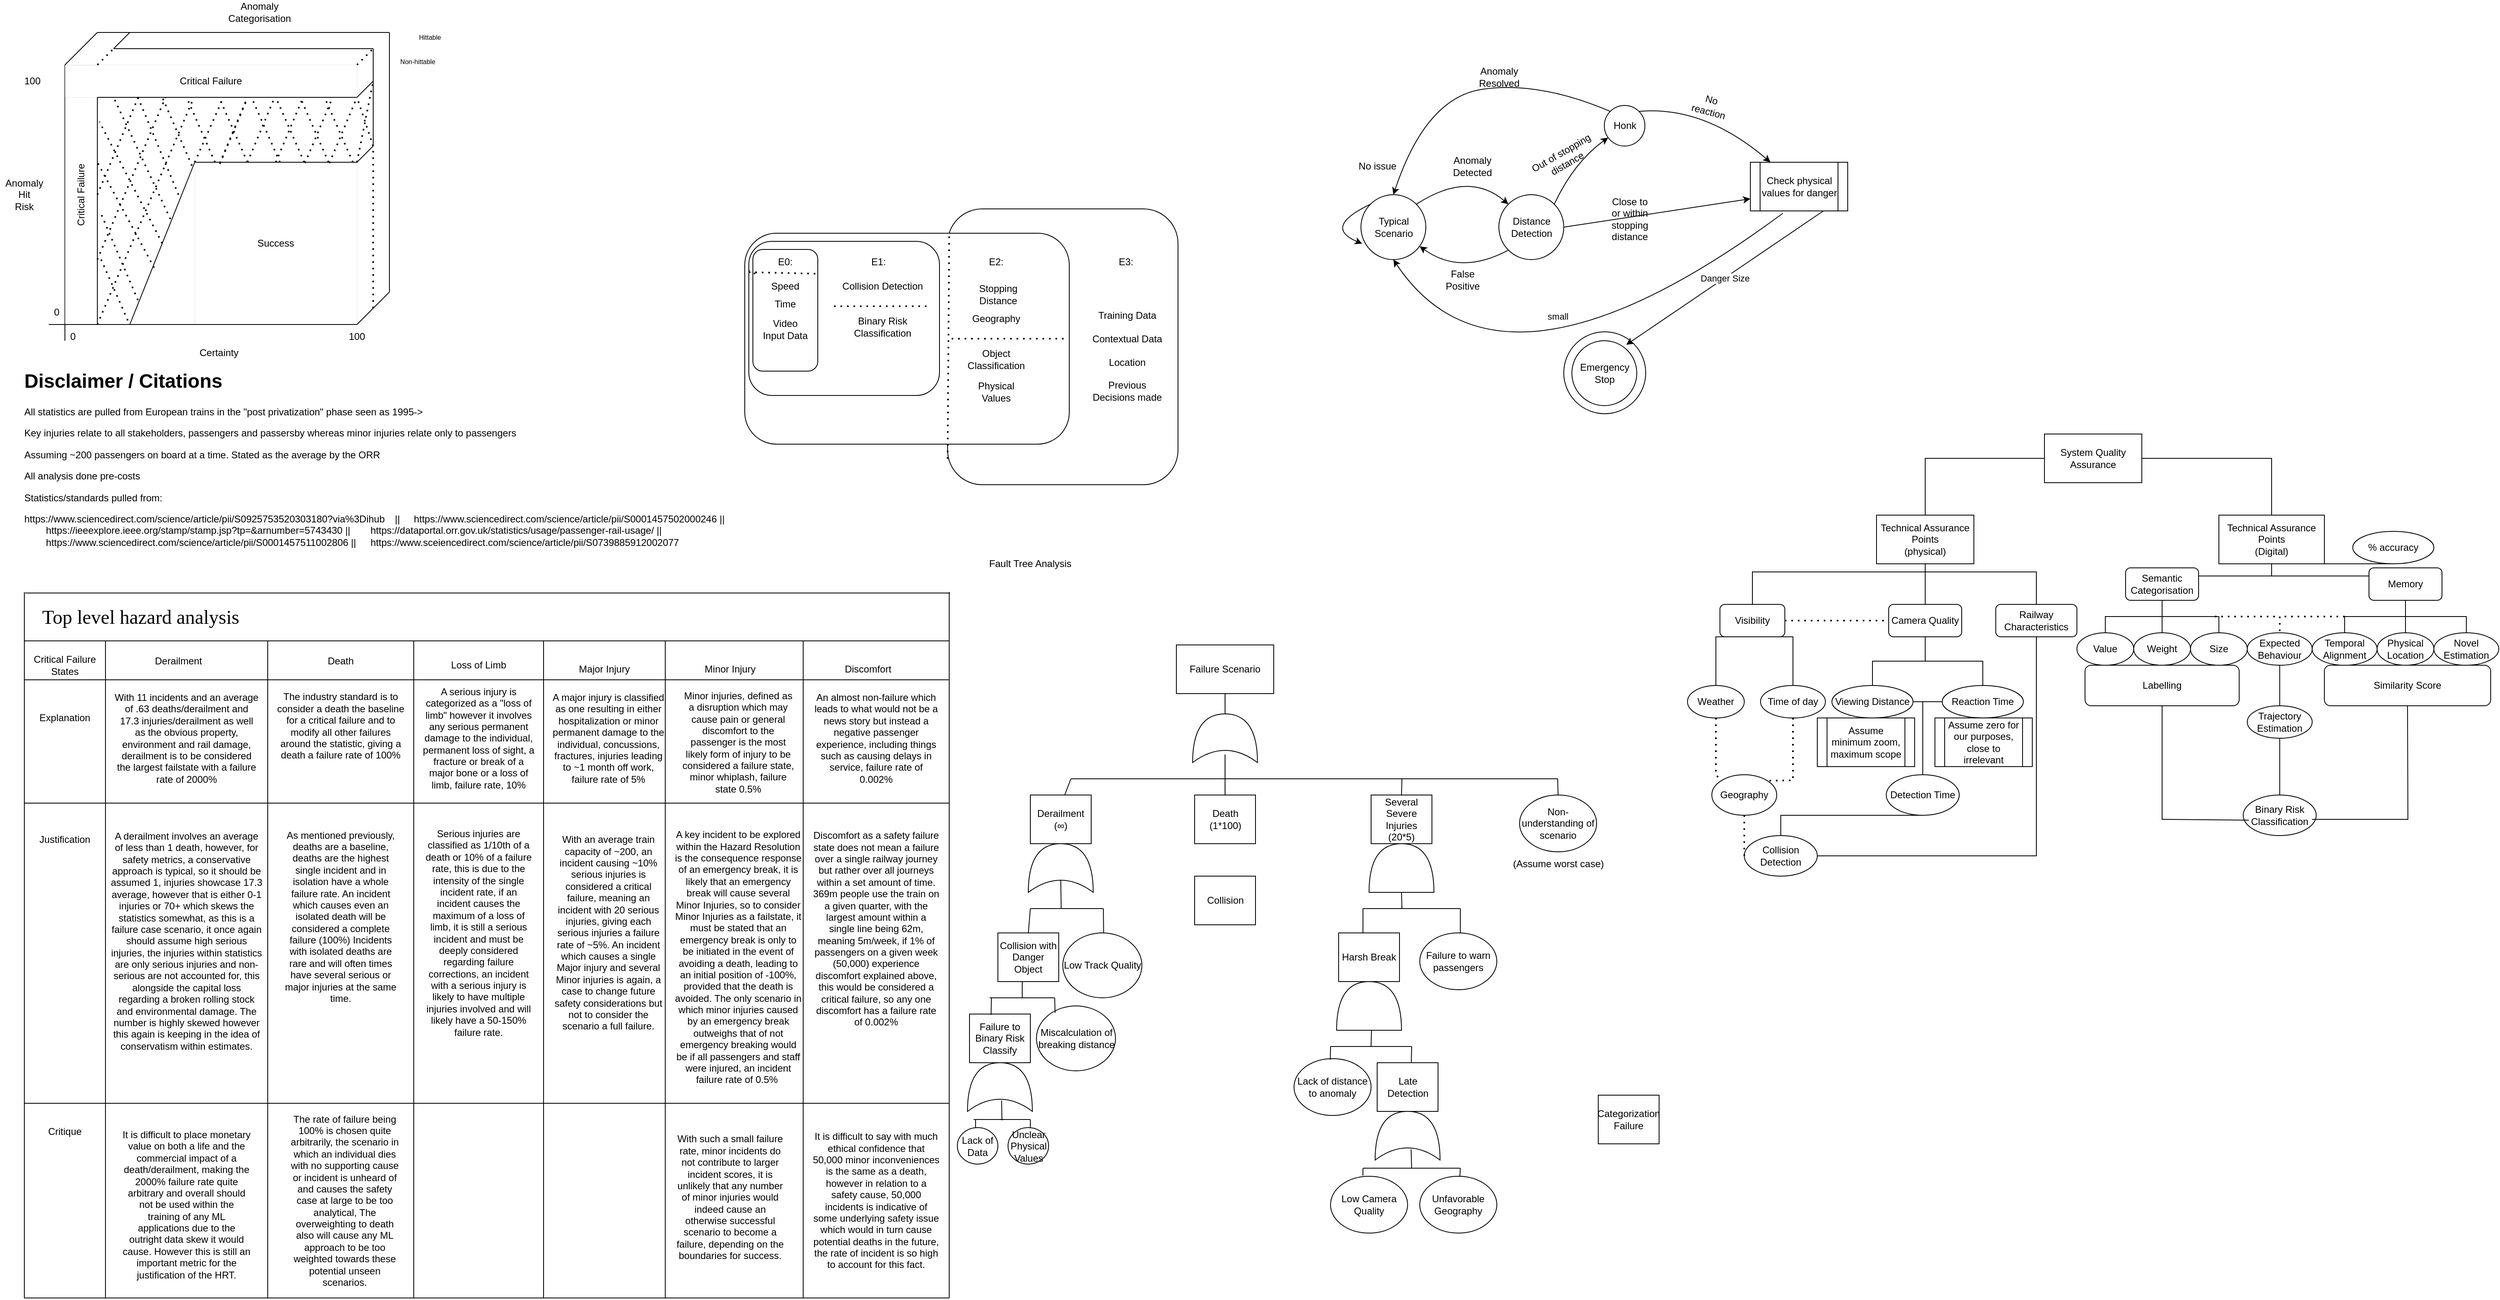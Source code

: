 <mxfile version="21.6.6" type="github">
  <diagram name="Page-1" id="ywP7yZrH698e5ii8Rh-N">
    <mxGraphModel dx="957" dy="502" grid="1" gridSize="10" guides="1" tooltips="1" connect="1" arrows="1" fold="1" page="1" pageScale="1" pageWidth="850" pageHeight="1100" math="0" shadow="0">
      <root>
        <mxCell id="0" />
        <mxCell id="1" parent="0" />
        <mxCell id="O12kNY359wAgyYqPcDNP-6" value="" style="ellipse;whiteSpace=wrap;html=1;aspect=fixed;" vertex="1" parent="1">
          <mxGeometry x="1967.5" y="529" width="101" height="101" as="geometry" />
        </mxCell>
        <mxCell id="vWf68CewMzJHY7jxAW_s-1" value="" style="endArrow=none;html=1;rounded=0;" parent="1" edge="1">
          <mxGeometry width="50" height="50" relative="1" as="geometry">
            <mxPoint x="120" y="540" as="sourcePoint" />
            <mxPoint x="120" y="200" as="targetPoint" />
          </mxGeometry>
        </mxCell>
        <mxCell id="vWf68CewMzJHY7jxAW_s-2" value="" style="endArrow=none;html=1;rounded=0;" parent="1" edge="1">
          <mxGeometry width="50" height="50" relative="1" as="geometry">
            <mxPoint x="100" y="520" as="sourcePoint" />
            <mxPoint x="480" y="520" as="targetPoint" />
          </mxGeometry>
        </mxCell>
        <mxCell id="vWf68CewMzJHY7jxAW_s-3" value="Certainty" style="text;html=1;strokeColor=none;fillColor=none;align=center;verticalAlign=middle;whiteSpace=wrap;rounded=0;" parent="1" vertex="1">
          <mxGeometry x="280" y="540" width="60" height="30" as="geometry" />
        </mxCell>
        <mxCell id="vWf68CewMzJHY7jxAW_s-4" value="&lt;div&gt;Anomaly&lt;br&gt;&lt;/div&gt;&lt;div&gt;Hit&lt;/div&gt;&lt;div&gt;Risk&lt;br&gt;&lt;/div&gt;" style="text;html=1;strokeColor=none;fillColor=none;align=center;verticalAlign=middle;whiteSpace=wrap;rounded=0;" parent="1" vertex="1">
          <mxGeometry x="40" y="345" width="60" height="30" as="geometry" />
        </mxCell>
        <mxCell id="vWf68CewMzJHY7jxAW_s-5" value="0" style="text;html=1;strokeColor=none;fillColor=none;align=center;verticalAlign=middle;whiteSpace=wrap;rounded=0;" parent="1" vertex="1">
          <mxGeometry x="80" y="490" width="60" height="30" as="geometry" />
        </mxCell>
        <mxCell id="vWf68CewMzJHY7jxAW_s-6" value="0" style="text;html=1;strokeColor=none;fillColor=none;align=center;verticalAlign=middle;whiteSpace=wrap;rounded=0;" parent="1" vertex="1">
          <mxGeometry x="100" y="520" width="60" height="30" as="geometry" />
        </mxCell>
        <mxCell id="vWf68CewMzJHY7jxAW_s-8" value="100" style="text;html=1;strokeColor=none;fillColor=none;align=center;verticalAlign=middle;whiteSpace=wrap;rounded=0;" parent="1" vertex="1">
          <mxGeometry x="50" y="205" width="60" height="30" as="geometry" />
        </mxCell>
        <mxCell id="vWf68CewMzJHY7jxAW_s-9" value="100" style="text;html=1;strokeColor=none;fillColor=none;align=center;verticalAlign=middle;whiteSpace=wrap;rounded=0;" parent="1" vertex="1">
          <mxGeometry x="450" y="520" width="60" height="30" as="geometry" />
        </mxCell>
        <mxCell id="vWf68CewMzJHY7jxAW_s-10" value="Success" style="rounded=0;whiteSpace=wrap;html=1;strokeWidth=0;" parent="1" vertex="1">
          <mxGeometry x="280" y="320" width="200" height="200" as="geometry" />
        </mxCell>
        <mxCell id="vWf68CewMzJHY7jxAW_s-11" value="Critical Failure" style="rounded=0;whiteSpace=wrap;html=1;rotation=-90;strokeWidth=0;" parent="1" vertex="1">
          <mxGeometry x="-20" y="340" width="320" height="40" as="geometry" />
        </mxCell>
        <mxCell id="vWf68CewMzJHY7jxAW_s-13" value="Critical Failure" style="rounded=0;whiteSpace=wrap;html=1;rotation=0;strokeWidth=0;" parent="1" vertex="1">
          <mxGeometry x="120" y="200" width="360" height="40" as="geometry" />
        </mxCell>
        <mxCell id="vWf68CewMzJHY7jxAW_s-16" value="" style="endArrow=none;dashed=1;html=1;dashPattern=1 3;strokeWidth=2;rounded=0;exitX=0.894;exitY=1.013;exitDx=0;exitDy=0;exitPerimeter=0;" parent="1" edge="1">
          <mxGeometry width="50" height="50" relative="1" as="geometry">
            <mxPoint x="446.08" y="321.04" as="sourcePoint" />
            <mxPoint x="480" y="240" as="targetPoint" />
          </mxGeometry>
        </mxCell>
        <mxCell id="vWf68CewMzJHY7jxAW_s-17" value="" style="endArrow=none;dashed=1;html=1;dashPattern=1 3;strokeWidth=2;rounded=0;exitX=0.894;exitY=1.013;exitDx=0;exitDy=0;exitPerimeter=0;" parent="1" edge="1">
          <mxGeometry width="50" height="50" relative="1" as="geometry">
            <mxPoint x="416" y="321" as="sourcePoint" />
            <mxPoint x="450" y="240" as="targetPoint" />
          </mxGeometry>
        </mxCell>
        <mxCell id="vWf68CewMzJHY7jxAW_s-18" value="" style="endArrow=none;dashed=1;html=1;dashPattern=1 3;strokeWidth=2;rounded=0;exitX=0.894;exitY=1.013;exitDx=0;exitDy=0;exitPerimeter=0;" parent="1" edge="1">
          <mxGeometry width="50" height="50" relative="1" as="geometry">
            <mxPoint x="380" y="320" as="sourcePoint" />
            <mxPoint x="414" y="239" as="targetPoint" />
          </mxGeometry>
        </mxCell>
        <mxCell id="vWf68CewMzJHY7jxAW_s-19" value="" style="endArrow=none;dashed=1;html=1;dashPattern=1 3;strokeWidth=2;rounded=0;exitX=0.894;exitY=1.013;exitDx=0;exitDy=0;exitPerimeter=0;" parent="1" edge="1">
          <mxGeometry width="50" height="50" relative="1" as="geometry">
            <mxPoint x="345" y="320" as="sourcePoint" />
            <mxPoint x="379" y="239" as="targetPoint" />
          </mxGeometry>
        </mxCell>
        <mxCell id="vWf68CewMzJHY7jxAW_s-20" value="" style="endArrow=none;dashed=1;html=1;dashPattern=1 3;strokeWidth=2;rounded=0;exitX=0.894;exitY=1.013;exitDx=0;exitDy=0;exitPerimeter=0;" parent="1" edge="1">
          <mxGeometry width="50" height="50" relative="1" as="geometry">
            <mxPoint x="311" y="321" as="sourcePoint" />
            <mxPoint x="345" y="240" as="targetPoint" />
          </mxGeometry>
        </mxCell>
        <mxCell id="vWf68CewMzJHY7jxAW_s-26" value="" style="endArrow=none;dashed=1;html=1;dashPattern=1 3;strokeWidth=2;rounded=0;exitX=0.894;exitY=1.013;exitDx=0;exitDy=0;exitPerimeter=0;" parent="1" edge="1">
          <mxGeometry width="50" height="50" relative="1" as="geometry">
            <mxPoint x="311" y="322" as="sourcePoint" />
            <mxPoint x="345" y="241" as="targetPoint" />
          </mxGeometry>
        </mxCell>
        <mxCell id="vWf68CewMzJHY7jxAW_s-27" value="" style="endArrow=none;dashed=1;html=1;dashPattern=1 3;strokeWidth=2;rounded=0;" parent="1" edge="1">
          <mxGeometry width="50" height="50" relative="1" as="geometry">
            <mxPoint x="280" y="320" as="sourcePoint" />
            <mxPoint x="315" y="241" as="targetPoint" />
          </mxGeometry>
        </mxCell>
        <mxCell id="vWf68CewMzJHY7jxAW_s-28" value="" style="endArrow=none;dashed=1;html=1;dashPattern=1 3;strokeWidth=2;rounded=0;exitX=0;exitY=0;exitDx=0;exitDy=0;" parent="1" edge="1">
          <mxGeometry width="50" height="50" relative="1" as="geometry">
            <mxPoint x="160" y="520" as="sourcePoint" />
            <mxPoint x="279" y="240" as="targetPoint" />
          </mxGeometry>
        </mxCell>
        <mxCell id="vWf68CewMzJHY7jxAW_s-29" value="" style="endArrow=none;dashed=1;html=1;dashPattern=1 3;strokeWidth=2;rounded=0;" parent="1" edge="1">
          <mxGeometry width="50" height="50" relative="1" as="geometry">
            <mxPoint x="160" y="440" as="sourcePoint" />
            <mxPoint x="244" y="240" as="targetPoint" />
          </mxGeometry>
        </mxCell>
        <mxCell id="vWf68CewMzJHY7jxAW_s-30" value="" style="endArrow=none;dashed=1;html=1;dashPattern=1 3;strokeWidth=2;rounded=0;exitX=0.5;exitY=1;exitDx=0;exitDy=0;" parent="1" source="vWf68CewMzJHY7jxAW_s-11" edge="1">
          <mxGeometry width="50" height="50" relative="1" as="geometry">
            <mxPoint x="176" y="322" as="sourcePoint" />
            <mxPoint x="210" y="241" as="targetPoint" />
          </mxGeometry>
        </mxCell>
        <mxCell id="vWf68CewMzJHY7jxAW_s-62" value="" style="endArrow=none;dashed=1;html=1;dashPattern=1 3;strokeWidth=2;rounded=0;exitX=0.797;exitY=1;exitDx=0;exitDy=0;exitPerimeter=0;" parent="1" edge="1">
          <mxGeometry width="50" height="50" relative="1" as="geometry">
            <mxPoint x="475" y="320" as="sourcePoint" />
            <mxPoint x="440" y="240" as="targetPoint" />
          </mxGeometry>
        </mxCell>
        <mxCell id="vWf68CewMzJHY7jxAW_s-63" value="" style="endArrow=none;dashed=1;html=1;dashPattern=1 3;strokeWidth=2;rounded=0;exitX=0.797;exitY=1;exitDx=0;exitDy=0;exitPerimeter=0;" parent="1" edge="1">
          <mxGeometry width="50" height="50" relative="1" as="geometry">
            <mxPoint x="445" y="320" as="sourcePoint" />
            <mxPoint x="410" y="240" as="targetPoint" />
          </mxGeometry>
        </mxCell>
        <mxCell id="vWf68CewMzJHY7jxAW_s-64" value="" style="endArrow=none;dashed=1;html=1;dashPattern=1 3;strokeWidth=2;rounded=0;exitX=0.797;exitY=1;exitDx=0;exitDy=0;exitPerimeter=0;" parent="1" edge="1">
          <mxGeometry width="50" height="50" relative="1" as="geometry">
            <mxPoint x="415" y="320" as="sourcePoint" />
            <mxPoint x="380" y="240" as="targetPoint" />
          </mxGeometry>
        </mxCell>
        <mxCell id="vWf68CewMzJHY7jxAW_s-65" value="" style="endArrow=none;dashed=1;html=1;dashPattern=1 3;strokeWidth=2;rounded=0;exitX=0.797;exitY=1;exitDx=0;exitDy=0;exitPerimeter=0;" parent="1" edge="1">
          <mxGeometry width="50" height="50" relative="1" as="geometry">
            <mxPoint x="385" y="320" as="sourcePoint" />
            <mxPoint x="350" y="240" as="targetPoint" />
          </mxGeometry>
        </mxCell>
        <mxCell id="vWf68CewMzJHY7jxAW_s-66" value="" style="endArrow=none;dashed=1;html=1;dashPattern=1 3;strokeWidth=2;rounded=0;exitX=0.797;exitY=1;exitDx=0;exitDy=0;exitPerimeter=0;" parent="1" edge="1">
          <mxGeometry width="50" height="50" relative="1" as="geometry">
            <mxPoint x="345" y="320" as="sourcePoint" />
            <mxPoint x="310" y="240" as="targetPoint" />
          </mxGeometry>
        </mxCell>
        <mxCell id="vWf68CewMzJHY7jxAW_s-67" value="" style="endArrow=none;dashed=1;html=1;dashPattern=1 3;strokeWidth=2;rounded=0;exitX=0.797;exitY=1;exitDx=0;exitDy=0;exitPerimeter=0;" parent="1" edge="1">
          <mxGeometry width="50" height="50" relative="1" as="geometry">
            <mxPoint x="305" y="320" as="sourcePoint" />
            <mxPoint x="270" y="240" as="targetPoint" />
          </mxGeometry>
        </mxCell>
        <mxCell id="vWf68CewMzJHY7jxAW_s-68" value="" style="endArrow=none;dashed=1;html=1;dashPattern=1 3;strokeWidth=2;rounded=0;exitX=-0.017;exitY=0.021;exitDx=0;exitDy=0;exitPerimeter=0;" parent="1" source="vWf68CewMzJHY7jxAW_s-10" edge="1">
          <mxGeometry width="50" height="50" relative="1" as="geometry">
            <mxPoint x="290" y="360" as="sourcePoint" />
            <mxPoint x="240" y="240" as="targetPoint" />
          </mxGeometry>
        </mxCell>
        <mxCell id="vWf68CewMzJHY7jxAW_s-70" value="" style="endArrow=none;dashed=1;html=1;dashPattern=1 3;strokeWidth=2;rounded=0;" parent="1" edge="1">
          <mxGeometry width="50" height="50" relative="1" as="geometry">
            <mxPoint x="260" y="360" as="sourcePoint" />
            <mxPoint x="210" y="240" as="targetPoint" />
          </mxGeometry>
        </mxCell>
        <mxCell id="vWf68CewMzJHY7jxAW_s-71" value="" style="endArrow=none;dashed=1;html=1;dashPattern=1 3;strokeWidth=2;rounded=0;" parent="1" edge="1">
          <mxGeometry width="50" height="50" relative="1" as="geometry">
            <mxPoint x="250" y="390" as="sourcePoint" />
            <mxPoint x="180" y="240" as="targetPoint" />
          </mxGeometry>
        </mxCell>
        <mxCell id="vWf68CewMzJHY7jxAW_s-73" value="" style="endArrow=none;dashed=1;html=1;dashPattern=1 3;strokeWidth=2;rounded=0;exitX=0.797;exitY=1;exitDx=0;exitDy=0;exitPerimeter=0;" parent="1" edge="1">
          <mxGeometry width="50" height="50" relative="1" as="geometry">
            <mxPoint x="197.5" y="515" as="sourcePoint" />
            <mxPoint x="162.5" y="435" as="targetPoint" />
          </mxGeometry>
        </mxCell>
        <mxCell id="vWf68CewMzJHY7jxAW_s-74" value="" style="endArrow=none;dashed=1;html=1;dashPattern=1 3;strokeWidth=2;rounded=0;" parent="1" edge="1">
          <mxGeometry width="50" height="50" relative="1" as="geometry">
            <mxPoint x="210" y="490" as="sourcePoint" />
            <mxPoint x="163" y="380" as="targetPoint" />
          </mxGeometry>
        </mxCell>
        <mxCell id="vWf68CewMzJHY7jxAW_s-75" value="" style="endArrow=none;dashed=1;html=1;dashPattern=1 3;strokeWidth=2;rounded=0;" parent="1" edge="1">
          <mxGeometry width="50" height="50" relative="1" as="geometry">
            <mxPoint x="230" y="450" as="sourcePoint" />
            <mxPoint x="160" y="320" as="targetPoint" />
          </mxGeometry>
        </mxCell>
        <mxCell id="vWf68CewMzJHY7jxAW_s-76" value="" style="endArrow=none;dashed=1;html=1;dashPattern=1 3;strokeWidth=2;rounded=0;" parent="1" edge="1">
          <mxGeometry width="50" height="50" relative="1" as="geometry">
            <mxPoint x="240" y="420" as="sourcePoint" />
            <mxPoint x="162.5" y="270" as="targetPoint" />
          </mxGeometry>
        </mxCell>
        <mxCell id="vWf68CewMzJHY7jxAW_s-82" value="" style="endArrow=none;html=1;rounded=0;exitX=1;exitY=0;exitDx=0;exitDy=0;" parent="1" edge="1">
          <mxGeometry width="50" height="50" relative="1" as="geometry">
            <mxPoint x="480" y="520" as="sourcePoint" />
            <mxPoint x="520" y="480" as="targetPoint" />
          </mxGeometry>
        </mxCell>
        <mxCell id="vWf68CewMzJHY7jxAW_s-83" value="" style="endArrow=none;html=1;rounded=0;exitX=1;exitY=0;exitDx=0;exitDy=0;" parent="1" edge="1">
          <mxGeometry width="50" height="50" relative="1" as="geometry">
            <mxPoint x="120" y="200" as="sourcePoint" />
            <mxPoint x="160" y="160" as="targetPoint" />
          </mxGeometry>
        </mxCell>
        <mxCell id="vWf68CewMzJHY7jxAW_s-84" value="" style="endArrow=none;html=1;rounded=0;" parent="1" edge="1">
          <mxGeometry width="50" height="50" relative="1" as="geometry">
            <mxPoint x="160" y="160" as="sourcePoint" />
            <mxPoint x="520" y="160" as="targetPoint" />
          </mxGeometry>
        </mxCell>
        <mxCell id="vWf68CewMzJHY7jxAW_s-85" value="" style="endArrow=none;html=1;rounded=0;" parent="1" edge="1">
          <mxGeometry width="50" height="50" relative="1" as="geometry">
            <mxPoint x="520" y="480" as="sourcePoint" />
            <mxPoint x="520" y="160" as="targetPoint" />
          </mxGeometry>
        </mxCell>
        <mxCell id="vWf68CewMzJHY7jxAW_s-86" value="" style="endArrow=none;html=1;rounded=0;exitX=1;exitY=0;exitDx=0;exitDy=0;" parent="1" edge="1">
          <mxGeometry width="50" height="50" relative="1" as="geometry">
            <mxPoint x="480" y="320" as="sourcePoint" />
            <mxPoint x="500" y="300" as="targetPoint" />
          </mxGeometry>
        </mxCell>
        <mxCell id="vWf68CewMzJHY7jxAW_s-87" value="" style="endArrow=none;html=1;rounded=0;exitX=1;exitY=0;exitDx=0;exitDy=0;" parent="1" edge="1">
          <mxGeometry width="50" height="50" relative="1" as="geometry">
            <mxPoint x="480" y="240" as="sourcePoint" />
            <mxPoint x="500" y="220" as="targetPoint" />
          </mxGeometry>
        </mxCell>
        <mxCell id="vWf68CewMzJHY7jxAW_s-88" value="" style="endArrow=none;dashed=1;html=1;dashPattern=1 3;strokeWidth=2;rounded=0;" parent="1" edge="1">
          <mxGeometry width="50" height="50" relative="1" as="geometry">
            <mxPoint x="500" y="300" as="sourcePoint" />
            <mxPoint x="480" y="240" as="targetPoint" />
          </mxGeometry>
        </mxCell>
        <mxCell id="vWf68CewMzJHY7jxAW_s-89" value="" style="endArrow=none;dashed=1;html=1;dashPattern=1 3;strokeWidth=2;rounded=0;exitX=1;exitY=1;exitDx=0;exitDy=0;" parent="1" edge="1">
          <mxGeometry width="50" height="50" relative="1" as="geometry">
            <mxPoint x="480" y="320" as="sourcePoint" />
            <mxPoint x="500" y="220" as="targetPoint" />
          </mxGeometry>
        </mxCell>
        <mxCell id="vWf68CewMzJHY7jxAW_s-90" value="Anomaly Categorisation" style="text;html=1;strokeColor=none;fillColor=none;align=center;verticalAlign=middle;whiteSpace=wrap;rounded=0;" parent="1" vertex="1">
          <mxGeometry x="330" y="120" width="60" height="30" as="geometry" />
        </mxCell>
        <mxCell id="vWf68CewMzJHY7jxAW_s-91" value="" style="endArrow=none;html=1;rounded=0;" parent="1" edge="1">
          <mxGeometry width="50" height="50" relative="1" as="geometry">
            <mxPoint x="180" y="180" as="sourcePoint" />
            <mxPoint x="500" y="180" as="targetPoint" />
          </mxGeometry>
        </mxCell>
        <mxCell id="vWf68CewMzJHY7jxAW_s-92" value="" style="endArrow=none;html=1;rounded=0;" parent="1" edge="1">
          <mxGeometry width="50" height="50" relative="1" as="geometry">
            <mxPoint x="500" y="300" as="sourcePoint" />
            <mxPoint x="500" y="180" as="targetPoint" />
          </mxGeometry>
        </mxCell>
        <mxCell id="vWf68CewMzJHY7jxAW_s-93" value="&lt;font style=&quot;font-size: 8px;&quot;&gt;Hittable&lt;/font&gt;" style="text;html=1;strokeColor=none;fillColor=none;align=center;verticalAlign=middle;whiteSpace=wrap;rounded=0;" parent="1" vertex="1">
          <mxGeometry x="540" y="150" width="60" height="30" as="geometry" />
        </mxCell>
        <mxCell id="vWf68CewMzJHY7jxAW_s-95" value="" style="endArrow=none;html=1;rounded=0;" parent="1" edge="1">
          <mxGeometry width="50" height="50" relative="1" as="geometry">
            <mxPoint x="180" y="180" as="sourcePoint" />
            <mxPoint x="200" y="160" as="targetPoint" />
          </mxGeometry>
        </mxCell>
        <mxCell id="vWf68CewMzJHY7jxAW_s-96" value="" style="endArrow=none;html=1;rounded=0;entryX=1;entryY=1;entryDx=0;entryDy=0;" parent="1" target="vWf68CewMzJHY7jxAW_s-13" edge="1">
          <mxGeometry width="50" height="50" relative="1" as="geometry">
            <mxPoint x="160" y="240" as="sourcePoint" />
            <mxPoint x="210" y="190" as="targetPoint" />
          </mxGeometry>
        </mxCell>
        <mxCell id="vWf68CewMzJHY7jxAW_s-98" value="" style="endArrow=none;html=1;rounded=0;" parent="1" edge="1">
          <mxGeometry width="50" height="50" relative="1" as="geometry">
            <mxPoint x="160" y="520" as="sourcePoint" />
            <mxPoint x="160" y="240" as="targetPoint" />
          </mxGeometry>
        </mxCell>
        <mxCell id="vWf68CewMzJHY7jxAW_s-99" value="" style="endArrow=none;html=1;rounded=0;exitX=0;exitY=0;exitDx=0;exitDy=0;entryX=0;entryY=1;entryDx=0;entryDy=0;" parent="1" source="vWf68CewMzJHY7jxAW_s-11" target="vWf68CewMzJHY7jxAW_s-11" edge="1">
          <mxGeometry width="50" height="50" relative="1" as="geometry">
            <mxPoint x="180" y="620" as="sourcePoint" />
            <mxPoint x="230" y="570" as="targetPoint" />
          </mxGeometry>
        </mxCell>
        <mxCell id="vWf68CewMzJHY7jxAW_s-100" value="" style="endArrow=none;html=1;rounded=0;entryX=0.5;entryY=0;entryDx=0;entryDy=0;" parent="1" target="vWf68CewMzJHY7jxAW_s-9" edge="1">
          <mxGeometry width="50" height="50" relative="1" as="geometry">
            <mxPoint x="200" y="520" as="sourcePoint" />
            <mxPoint x="250" y="470" as="targetPoint" />
          </mxGeometry>
        </mxCell>
        <mxCell id="vWf68CewMzJHY7jxAW_s-101" value="" style="endArrow=none;html=1;rounded=0;" parent="1" edge="1">
          <mxGeometry width="50" height="50" relative="1" as="geometry">
            <mxPoint x="200" y="520" as="sourcePoint" />
            <mxPoint x="280" y="320" as="targetPoint" />
          </mxGeometry>
        </mxCell>
        <mxCell id="vWf68CewMzJHY7jxAW_s-102" value="" style="endArrow=none;html=1;rounded=0;exitX=0;exitY=0;exitDx=0;exitDy=0;" parent="1" source="vWf68CewMzJHY7jxAW_s-10" edge="1">
          <mxGeometry width="50" height="50" relative="1" as="geometry">
            <mxPoint x="310" y="320" as="sourcePoint" />
            <mxPoint x="480" y="320" as="targetPoint" />
          </mxGeometry>
        </mxCell>
        <mxCell id="vWf68CewMzJHY7jxAW_s-103" value="" style="endArrow=none;dashed=1;html=1;dashPattern=1 3;strokeWidth=2;rounded=0;" parent="1" edge="1">
          <mxGeometry width="50" height="50" relative="1" as="geometry">
            <mxPoint x="480" y="200" as="sourcePoint" />
            <mxPoint x="500" y="180" as="targetPoint" />
          </mxGeometry>
        </mxCell>
        <mxCell id="vWf68CewMzJHY7jxAW_s-104" value="" style="endArrow=none;dashed=1;html=1;dashPattern=1 3;strokeWidth=2;rounded=0;" parent="1" edge="1">
          <mxGeometry width="50" height="50" relative="1" as="geometry">
            <mxPoint x="160" y="200" as="sourcePoint" />
            <mxPoint x="180" y="180" as="targetPoint" />
          </mxGeometry>
        </mxCell>
        <mxCell id="vWf68CewMzJHY7jxAW_s-105" value="&lt;font style=&quot;font-size: 8px;&quot;&gt;Non-hittable&lt;/font&gt;" style="text;html=1;strokeColor=none;fillColor=none;align=center;verticalAlign=middle;whiteSpace=wrap;rounded=0;" parent="1" vertex="1">
          <mxGeometry x="520" y="180" width="70" height="30" as="geometry" />
        </mxCell>
        <mxCell id="vWf68CewMzJHY7jxAW_s-106" value="" style="endArrow=none;dashed=1;html=1;dashPattern=1 3;strokeWidth=2;rounded=0;" parent="1" edge="1">
          <mxGeometry width="50" height="50" relative="1" as="geometry">
            <mxPoint x="500" y="500" as="sourcePoint" />
            <mxPoint x="500" y="300" as="targetPoint" />
          </mxGeometry>
        </mxCell>
        <mxCell id="4lqznjxC2k54S-Ok6p2C-1" value="Critical Failure States" style="text;html=1;strokeColor=none;fillColor=none;align=center;verticalAlign=middle;whiteSpace=wrap;rounded=0;" parent="1" vertex="1">
          <mxGeometry x="80" y="920" width="80" height="40" as="geometry" />
        </mxCell>
        <mxCell id="4lqznjxC2k54S-Ok6p2C-2" value="&lt;h1&gt;Disclaimer / Citations&lt;/h1&gt;&lt;p&gt;All statistics are pulled from European trains in the &quot;post privatization&quot; phase seen as 1995-&amp;gt;&lt;/p&gt;&lt;p&gt;Key injuries relate to all stakeholders, passengers and passersby whereas minor injuries relate only to passengers&lt;/p&gt;&lt;p&gt;Assuming ~200 passengers on board at a time. Stated as the average by the ORR&lt;/p&gt;&lt;p&gt;All analysis done pre-costs&lt;/p&gt;&lt;p&gt;Statistics/standards pulled from:&lt;/p&gt;&lt;p&gt;https://www.sciencedirect.com/science/article/pii/S0925753520303180?via%3Dihub&lt;span style=&quot;white-space: pre;&quot;&gt;&#x9;&lt;/span&gt; ||&amp;nbsp;&lt;span style=&quot;white-space: pre;&quot;&gt;&#x9;&lt;/span&gt;&lt;span style=&quot;background-color: initial;&quot;&gt;https://www.sciencedirect.com/science/article/pii/S0001457502000246 ||&amp;nbsp;&lt;span style=&quot;white-space: pre;&quot;&gt;&#x9;&lt;/span&gt;&lt;/span&gt;&lt;span style=&quot;background-color: initial;&quot;&gt;https://ieeexplore.ieee.org/stamp/stamp.jsp?tp=&amp;amp;arnumber=5743430 ||&amp;nbsp;&lt;span style=&quot;white-space: pre;&quot;&gt;&#x9;&lt;/span&gt;&lt;/span&gt;&lt;span style=&quot;background-color: initial;&quot;&gt;https://dataportal.orr.gov.uk/statistics/usage/passenger-rail-usage/ ||&amp;nbsp;&lt;span style=&quot;white-space: pre;&quot;&gt;&#x9;&lt;/span&gt;&lt;/span&gt;&lt;span style=&quot;background-color: initial;&quot;&gt;https://www.sciencedirect.com/science/article/pii/S0001457511002806 ||&amp;nbsp;&lt;span style=&quot;white-space: pre;&quot;&gt;&#x9;&lt;/span&gt;https://www.sceiencedirect.com/science/article/pii/S0739885912002077&lt;/span&gt;&lt;/p&gt;" style="text;html=1;strokeColor=none;fillColor=none;spacing=5;spacingTop=-20;whiteSpace=wrap;overflow=hidden;rounded=0;" parent="1" vertex="1">
          <mxGeometry x="65" y="570" width="985" height="270" as="geometry" />
        </mxCell>
        <mxCell id="4lqznjxC2k54S-Ok6p2C-3" value="Derailment" style="text;html=1;strokeColor=none;fillColor=none;align=center;verticalAlign=middle;whiteSpace=wrap;rounded=0;" parent="1" vertex="1">
          <mxGeometry x="230" y="920" width="60" height="30" as="geometry" />
        </mxCell>
        <mxCell id="4lqznjxC2k54S-Ok6p2C-4" value="With 11 incidents and an average of .63 deaths/derailment and 17.3 injuries/derailment as well as the obvious property, environment and rail damage, derailment is to be considered the largest failstate with a failure rate of 2000%" style="text;html=1;strokeColor=none;fillColor=none;align=center;verticalAlign=middle;whiteSpace=wrap;rounded=0;" parent="1" vertex="1">
          <mxGeometry x="180" y="970" width="180" height="120" as="geometry" />
        </mxCell>
        <mxCell id="4lqznjxC2k54S-Ok6p2C-5" value="Death" style="text;html=1;strokeColor=none;fillColor=none;align=center;verticalAlign=middle;whiteSpace=wrap;rounded=0;" parent="1" vertex="1">
          <mxGeometry x="430" y="920" width="60" height="30" as="geometry" />
        </mxCell>
        <mxCell id="4lqznjxC2k54S-Ok6p2C-6" value="The industry standard is to consider a death the baseline for a critical failure and to modify all other failures around the statistic, giving a death a failure rate of 100%" style="text;html=1;strokeColor=none;fillColor=none;align=center;verticalAlign=middle;whiteSpace=wrap;rounded=0;" parent="1" vertex="1">
          <mxGeometry x="380" y="970" width="160" height="90" as="geometry" />
        </mxCell>
        <mxCell id="4lqznjxC2k54S-Ok6p2C-7" value="Loss of Limb" style="text;html=1;strokeColor=none;fillColor=none;align=center;verticalAlign=middle;whiteSpace=wrap;rounded=0;" parent="1" vertex="1">
          <mxGeometry x="590" y="925" width="80" height="30" as="geometry" />
        </mxCell>
        <mxCell id="4lqznjxC2k54S-Ok6p2C-8" value="Major Injury" style="text;html=1;strokeColor=none;fillColor=none;align=center;verticalAlign=middle;whiteSpace=wrap;rounded=0;" parent="1" vertex="1">
          <mxGeometry x="750" y="930" width="70" height="30" as="geometry" />
        </mxCell>
        <mxCell id="4lqznjxC2k54S-Ok6p2C-9" value="Minor Injury" style="text;html=1;strokeColor=none;fillColor=none;align=center;verticalAlign=middle;whiteSpace=wrap;rounded=0;" parent="1" vertex="1">
          <mxGeometry x="900" y="930" width="80" height="30" as="geometry" />
        </mxCell>
        <mxCell id="4lqznjxC2k54S-Ok6p2C-10" value="A major injury is classified as one resulting in either hospitalization or minor permanent damage to the individual, concussions, fractures, injuries leading to ~1 month off work, failure rate of 5%" style="text;html=1;strokeColor=none;fillColor=none;align=center;verticalAlign=middle;whiteSpace=wrap;rounded=0;" parent="1" vertex="1">
          <mxGeometry x="720" y="970" width="140" height="120" as="geometry" />
        </mxCell>
        <mxCell id="4lqznjxC2k54S-Ok6p2C-11" value="A serious injury is categorized as a &quot;loss of limb&quot; however it involves any serious permanent damage to the individual, permanent loss of sight, a fracture or break of a major bone or a loss of limb, failure rate, 10%" style="text;html=1;strokeColor=none;fillColor=none;align=center;verticalAlign=middle;whiteSpace=wrap;rounded=0;" parent="1" vertex="1">
          <mxGeometry x="560" y="960" width="140" height="140" as="geometry" />
        </mxCell>
        <mxCell id="4lqznjxC2k54S-Ok6p2C-12" value="Explanation" style="text;html=1;strokeColor=none;fillColor=none;align=center;verticalAlign=middle;whiteSpace=wrap;rounded=0;" parent="1" vertex="1">
          <mxGeometry x="90" y="990" width="60" height="30" as="geometry" />
        </mxCell>
        <mxCell id="4lqznjxC2k54S-Ok6p2C-13" value="Justification" style="text;html=1;strokeColor=none;fillColor=none;align=center;verticalAlign=middle;whiteSpace=wrap;rounded=0;" parent="1" vertex="1">
          <mxGeometry x="90" y="1140" width="60" height="30" as="geometry" />
        </mxCell>
        <mxCell id="4lqznjxC2k54S-Ok6p2C-14" value="Discomfort" style="text;html=1;strokeColor=none;fillColor=none;align=center;verticalAlign=middle;whiteSpace=wrap;rounded=0;" parent="1" vertex="1">
          <mxGeometry x="1080" y="930" width="60" height="30" as="geometry" />
        </mxCell>
        <mxCell id="4lqznjxC2k54S-Ok6p2C-15" value="Minor injuries, defined as a disruption which may cause pain or general discomfort to the passenger is the most likely form of injury to be considered a failure state, minor whiplash, failure state 0.5%" style="text;html=1;strokeColor=none;fillColor=none;align=center;verticalAlign=middle;whiteSpace=wrap;rounded=0;" parent="1" vertex="1">
          <mxGeometry x="880" y="970" width="140" height="130" as="geometry" />
        </mxCell>
        <mxCell id="4lqznjxC2k54S-Ok6p2C-16" value="An almost non-failure which leads to what would not be a news story but instead a negative passenger experience, including things such as causing delays in service, failure rate of 0.002%" style="text;html=1;strokeColor=none;fillColor=none;align=center;verticalAlign=middle;whiteSpace=wrap;rounded=0;" parent="1" vertex="1">
          <mxGeometry x="1040" y="960" width="160" height="140" as="geometry" />
        </mxCell>
        <mxCell id="4lqznjxC2k54S-Ok6p2C-17" value="A derailment involves an average of less than 1 death, however, for safety metrics, a conservative approach is typical, so it should be assumed 1, injuries showcase 17.3 average, however that is either 0-1 injuries or 70+ which skews the statistics somewhat, as this is a failure case scenario, it once again should assume high serious injuries, the injuries within statistics are only serious injuries and non-serious are not accounted for, this alongside the capital loss regarding a broken rolling stock and environmental damage. The number is highly skewed however this again is keeping in the idea of conservatism within estimates." style="text;html=1;strokeColor=none;fillColor=none;align=center;verticalAlign=middle;whiteSpace=wrap;rounded=0;" parent="1" vertex="1">
          <mxGeometry x="175" y="1140" width="190" height="280" as="geometry" />
        </mxCell>
        <mxCell id="4lqznjxC2k54S-Ok6p2C-18" value="As mentioned previously, deaths are a baseline, deaths are the highest single incident and in isolation have a whole failure rate. An incident which causes even an isolated death will be considered a complete failure (100%) Incidents with isolated deaths are rare and will often times have several serious or major injuries at the same time." style="text;html=1;strokeColor=none;fillColor=none;align=center;verticalAlign=middle;whiteSpace=wrap;rounded=0;" parent="1" vertex="1">
          <mxGeometry x="385" y="1140" width="150" height="220" as="geometry" />
        </mxCell>
        <mxCell id="4lqznjxC2k54S-Ok6p2C-19" value="Serious injuries are classified as 1/10th of a death or 10% of a failure rate, this is due to the intensity of the single incident rate, if an incident causes the maximum of a loss of limb, it is still a serious incident and must be deeply considered regarding failure corrections, an incident with a serious injury is likely to have multiple injuries involved and will likely have a 50-150% failure rate." style="text;html=1;strokeColor=none;fillColor=none;align=center;verticalAlign=middle;whiteSpace=wrap;rounded=0;" parent="1" vertex="1">
          <mxGeometry x="560" y="1140" width="140" height="260" as="geometry" />
        </mxCell>
        <mxCell id="4lqznjxC2k54S-Ok6p2C-20" value="With an average train capacity of ~200, an incident causing ~10% serious injuries is considered a critical failure, meaning an incident with 20 serious injuries, giving each serious injuries a failure rate of ~5%. An incident which causes a single Major injury and several Minor injuries is again, a case to change future safety considerations but not to consider the scenario a full failure." style="text;html=1;strokeColor=none;fillColor=none;align=center;verticalAlign=middle;whiteSpace=wrap;rounded=0;" parent="1" vertex="1">
          <mxGeometry x="720" y="1140" width="140" height="260" as="geometry" />
        </mxCell>
        <mxCell id="4lqznjxC2k54S-Ok6p2C-21" value="Discomfort as a safety failure state does not mean a failure over a single railway journey but rather over all journeys within a set amount of time. 369m people use the train on a given quarter, with the largest amount within a single line being 62m, meaning 5m/week, if 1% of passengers on a given week (50,000) experience discomfort explained above, this would be considered a critical failure, so any one discomfort has a failure rate of 0.002%" style="text;html=1;strokeColor=none;fillColor=none;align=center;verticalAlign=middle;whiteSpace=wrap;rounded=0;" parent="1" vertex="1">
          <mxGeometry x="1040" y="1140" width="160" height="250" as="geometry" />
        </mxCell>
        <mxCell id="4lqznjxC2k54S-Ok6p2C-22" value="It is difficult to say with much ethical confidence that 50,000 minor inconveniences is the same as a death, however in relation to a safety cause, 50,000 incidents is indicative of some underlying safety issue which would in turn cause potential deaths in the future, the rate of incident is so high to account for this fact." style="text;html=1;strokeColor=none;fillColor=none;align=center;verticalAlign=middle;whiteSpace=wrap;rounded=0;" parent="1" vertex="1">
          <mxGeometry x="1040" y="1500" width="160" height="200" as="geometry" />
        </mxCell>
        <mxCell id="4lqznjxC2k54S-Ok6p2C-23" value="A key incident to be explored within the Hazard Resolution is the consequence response of an emergency break, it is likely that an emergency break will cause several Minor Injuries, so to consider Minor Injuries as a failstate, it must be stated that an emergency break is only to be initiated in the event of avoiding a death, leading to an initial position of -100%, provided that the death is avoided. The only scenario in which minor injuries caused by an emergency break outweighs that of not emergency breaking would be if all passengers and staff were injured, an incident failure rate of 0.5%&amp;nbsp;" style="text;html=1;strokeColor=none;fillColor=none;align=center;verticalAlign=middle;whiteSpace=wrap;rounded=0;" parent="1" vertex="1">
          <mxGeometry x="870" y="1140" width="160" height="320" as="geometry" />
        </mxCell>
        <mxCell id="4lqznjxC2k54S-Ok6p2C-24" value="" style="endArrow=none;html=1;rounded=0;" parent="1" edge="1">
          <mxGeometry width="50" height="50" relative="1" as="geometry">
            <mxPoint x="170" y="1720" as="sourcePoint" />
            <mxPoint x="170" y="910" as="targetPoint" />
          </mxGeometry>
        </mxCell>
        <mxCell id="4lqznjxC2k54S-Ok6p2C-25" value="" style="endArrow=none;html=1;rounded=0;" parent="1" edge="1">
          <mxGeometry width="50" height="50" relative="1" as="geometry">
            <mxPoint x="370" y="1720" as="sourcePoint" />
            <mxPoint x="370" y="910" as="targetPoint" />
          </mxGeometry>
        </mxCell>
        <mxCell id="4lqznjxC2k54S-Ok6p2C-26" value="" style="endArrow=none;html=1;rounded=0;" parent="1" edge="1">
          <mxGeometry width="50" height="50" relative="1" as="geometry">
            <mxPoint x="550" y="1720" as="sourcePoint" />
            <mxPoint x="550" y="910" as="targetPoint" />
          </mxGeometry>
        </mxCell>
        <mxCell id="4lqznjxC2k54S-Ok6p2C-27" value="" style="endArrow=none;html=1;rounded=0;" parent="1" edge="1">
          <mxGeometry width="50" height="50" relative="1" as="geometry">
            <mxPoint x="710" y="1720" as="sourcePoint" />
            <mxPoint x="710" y="910" as="targetPoint" />
          </mxGeometry>
        </mxCell>
        <mxCell id="4lqznjxC2k54S-Ok6p2C-28" value="" style="endArrow=none;html=1;rounded=0;" parent="1" edge="1">
          <mxGeometry width="50" height="50" relative="1" as="geometry">
            <mxPoint x="860" y="1720" as="sourcePoint" />
            <mxPoint x="860" y="910" as="targetPoint" />
          </mxGeometry>
        </mxCell>
        <mxCell id="4lqznjxC2k54S-Ok6p2C-29" value="" style="endArrow=none;html=1;rounded=0;" parent="1" edge="1">
          <mxGeometry width="50" height="50" relative="1" as="geometry">
            <mxPoint x="1030" y="1720" as="sourcePoint" />
            <mxPoint x="1030" y="910" as="targetPoint" />
          </mxGeometry>
        </mxCell>
        <mxCell id="4lqznjxC2k54S-Ok6p2C-30" value="" style="endArrow=none;html=1;rounded=0;" parent="1" edge="1">
          <mxGeometry width="50" height="50" relative="1" as="geometry">
            <mxPoint x="70" y="910" as="sourcePoint" />
            <mxPoint x="1210" y="910" as="targetPoint" />
          </mxGeometry>
        </mxCell>
        <mxCell id="4lqznjxC2k54S-Ok6p2C-31" value="" style="endArrow=none;html=1;rounded=0;" parent="1" edge="1">
          <mxGeometry width="50" height="50" relative="1" as="geometry">
            <mxPoint x="70" y="958" as="sourcePoint" />
            <mxPoint x="1210" y="958" as="targetPoint" />
          </mxGeometry>
        </mxCell>
        <mxCell id="4lqznjxC2k54S-Ok6p2C-32" value="" style="endArrow=none;html=1;rounded=0;" parent="1" edge="1">
          <mxGeometry width="50" height="50" relative="1" as="geometry">
            <mxPoint x="70" y="1110" as="sourcePoint" />
            <mxPoint x="1210" y="1110" as="targetPoint" />
          </mxGeometry>
        </mxCell>
        <mxCell id="4lqznjxC2k54S-Ok6p2C-33" value="" style="endArrow=none;html=1;rounded=0;" parent="1" edge="1">
          <mxGeometry width="50" height="50" relative="1" as="geometry">
            <mxPoint x="70" y="1480" as="sourcePoint" />
            <mxPoint x="1210" y="1480" as="targetPoint" />
          </mxGeometry>
        </mxCell>
        <mxCell id="4lqznjxC2k54S-Ok6p2C-37" value="" style="endArrow=none;html=1;rounded=0;" parent="1" edge="1">
          <mxGeometry width="50" height="50" relative="1" as="geometry">
            <mxPoint x="1210" y="1720" as="sourcePoint" />
            <mxPoint x="1210" y="850" as="targetPoint" />
          </mxGeometry>
        </mxCell>
        <mxCell id="4lqznjxC2k54S-Ok6p2C-38" value="" style="endArrow=none;html=1;rounded=0;" parent="1" edge="1">
          <mxGeometry width="50" height="50" relative="1" as="geometry">
            <mxPoint x="70" y="1720" as="sourcePoint" />
            <mxPoint x="70" y="850" as="targetPoint" />
          </mxGeometry>
        </mxCell>
        <mxCell id="4lqznjxC2k54S-Ok6p2C-39" value="" style="endArrow=none;html=1;rounded=0;" parent="1" edge="1">
          <mxGeometry width="50" height="50" relative="1" as="geometry">
            <mxPoint x="70" y="1720" as="sourcePoint" />
            <mxPoint x="1210" y="1720" as="targetPoint" />
          </mxGeometry>
        </mxCell>
        <mxCell id="4lqznjxC2k54S-Ok6p2C-40" value="Critique" style="text;html=1;strokeColor=none;fillColor=none;align=center;verticalAlign=middle;whiteSpace=wrap;rounded=0;" parent="1" vertex="1">
          <mxGeometry x="90" y="1500" width="60" height="30" as="geometry" />
        </mxCell>
        <mxCell id="4lqznjxC2k54S-Ok6p2C-41" value="With such a small failure rate, minor incidents do not contribute to larger incident scores, it is unlikely that any number of minor injuries would indeed cause an otherwise successful scenario to become a failure, depending on the boundaries for success." style="text;html=1;strokeColor=none;fillColor=none;align=center;verticalAlign=middle;whiteSpace=wrap;rounded=0;" parent="1" vertex="1">
          <mxGeometry x="870" y="1501" width="140" height="189" as="geometry" />
        </mxCell>
        <mxCell id="4lqznjxC2k54S-Ok6p2C-42" value="The rate of failure being 100% is chosen quite arbitrarily, the scenario in which an individual dies with no supporting cause or incident is unheard of and causes the safety case at large to be too analytical, The overweighting to death also will cause any ML approach to be too weighted towards these potential unseen scenarios." style="text;html=1;strokeColor=none;fillColor=none;align=center;verticalAlign=middle;whiteSpace=wrap;rounded=0;" parent="1" vertex="1">
          <mxGeometry x="395" y="1490" width="140" height="220" as="geometry" />
        </mxCell>
        <mxCell id="4lqznjxC2k54S-Ok6p2C-43" value="It is difficult to place monetary value on both a life and the commercial impact of a death/derailment, making the 2000% failure rate quite arbitrary and overall should not be used within the training of any ML applications due to the outright data skew it would cause. However this is still an important metric for the justification of the HRT." style="text;html=1;strokeColor=none;fillColor=none;align=center;verticalAlign=middle;whiteSpace=wrap;rounded=0;" parent="1" vertex="1">
          <mxGeometry x="190" y="1490" width="160" height="230" as="geometry" />
        </mxCell>
        <mxCell id="4lqznjxC2k54S-Ok6p2C-44" value="Failure Scenario" style="rounded=0;whiteSpace=wrap;html=1;" parent="1" vertex="1">
          <mxGeometry x="1490" y="915" width="120" height="60" as="geometry" />
        </mxCell>
        <mxCell id="4lqznjxC2k54S-Ok6p2C-45" value="Derailment&lt;br&gt;(∞)" style="rounded=0;whiteSpace=wrap;html=1;" parent="1" vertex="1">
          <mxGeometry x="1310" y="1100" width="75" height="60" as="geometry" />
        </mxCell>
        <mxCell id="4lqznjxC2k54S-Ok6p2C-46" value="Death&lt;br&gt;(1*100)" style="rounded=0;whiteSpace=wrap;html=1;" parent="1" vertex="1">
          <mxGeometry x="1512.5" y="1100" width="75" height="60" as="geometry" />
        </mxCell>
        <mxCell id="4lqznjxC2k54S-Ok6p2C-47" value="" style="shape=xor;whiteSpace=wrap;html=1;rotation=-90;" parent="1" vertex="1">
          <mxGeometry x="1520" y="990" width="60" height="80" as="geometry" />
        </mxCell>
        <mxCell id="4lqznjxC2k54S-Ok6p2C-48" value="Several Severe Injuries&lt;br&gt;(20*5)" style="rounded=0;whiteSpace=wrap;html=1;" parent="1" vertex="1">
          <mxGeometry x="1730" y="1100" width="75" height="60" as="geometry" />
        </mxCell>
        <mxCell id="4lqznjxC2k54S-Ok6p2C-49" value="" style="endArrow=none;html=1;rounded=0;exitX=0.5;exitY=0;exitDx=0;exitDy=0;" parent="1" source="4lqznjxC2k54S-Ok6p2C-46" edge="1">
          <mxGeometry width="50" height="50" relative="1" as="geometry">
            <mxPoint x="1530" y="1070" as="sourcePoint" />
            <mxPoint x="1550" y="1050" as="targetPoint" />
          </mxGeometry>
        </mxCell>
        <mxCell id="4lqznjxC2k54S-Ok6p2C-50" value="" style="endArrow=none;html=1;rounded=0;" parent="1" edge="1">
          <mxGeometry width="50" height="50" relative="1" as="geometry">
            <mxPoint x="1640" y="1080" as="sourcePoint" />
            <mxPoint x="1360" y="1080" as="targetPoint" />
          </mxGeometry>
        </mxCell>
        <mxCell id="4lqznjxC2k54S-Ok6p2C-51" value="" style="endArrow=none;html=1;rounded=0;entryX=0.5;entryY=0;entryDx=0;entryDy=0;" parent="1" target="4lqznjxC2k54S-Ok6p2C-48" edge="1">
          <mxGeometry width="50" height="50" relative="1" as="geometry">
            <mxPoint x="1768" y="1080" as="sourcePoint" />
            <mxPoint x="1580" y="1020" as="targetPoint" />
          </mxGeometry>
        </mxCell>
        <mxCell id="4lqznjxC2k54S-Ok6p2C-52" value="" style="endArrow=none;html=1;rounded=0;exitX=0.567;exitY=-0.005;exitDx=0;exitDy=0;exitPerimeter=0;" parent="1" source="4lqznjxC2k54S-Ok6p2C-45" edge="1">
          <mxGeometry width="50" height="50" relative="1" as="geometry">
            <mxPoint x="1480" y="1100" as="sourcePoint" />
            <mxPoint x="1360" y="1080" as="targetPoint" />
          </mxGeometry>
        </mxCell>
        <mxCell id="4lqznjxC2k54S-Ok6p2C-53" value="" style="endArrow=none;html=1;rounded=0;entryX=1;entryY=0.5;entryDx=0;entryDy=0;entryPerimeter=0;" parent="1" source="4lqznjxC2k54S-Ok6p2C-44" target="4lqznjxC2k54S-Ok6p2C-47" edge="1">
          <mxGeometry width="50" height="50" relative="1" as="geometry">
            <mxPoint x="1590" y="1080" as="sourcePoint" />
            <mxPoint x="1640" y="1030" as="targetPoint" />
          </mxGeometry>
        </mxCell>
        <mxCell id="4lqznjxC2k54S-Ok6p2C-55" value="Late Detection" style="rounded=0;whiteSpace=wrap;html=1;" parent="1" vertex="1">
          <mxGeometry x="1737.5" y="1430" width="75" height="60" as="geometry" />
        </mxCell>
        <mxCell id="4lqznjxC2k54S-Ok6p2C-56" value="Categorization Failure" style="rounded=0;whiteSpace=wrap;html=1;" parent="1" vertex="1">
          <mxGeometry x="2010" y="1470" width="75" height="60" as="geometry" />
        </mxCell>
        <mxCell id="4lqznjxC2k54S-Ok6p2C-57" value="Failure to Binary Risk Classify" style="rounded=0;whiteSpace=wrap;html=1;" parent="1" vertex="1">
          <mxGeometry x="1235" y="1370" width="75" height="60" as="geometry" />
        </mxCell>
        <mxCell id="4lqznjxC2k54S-Ok6p2C-58" value="Collision" style="rounded=0;whiteSpace=wrap;html=1;" parent="1" vertex="1">
          <mxGeometry x="1512.5" y="1200" width="75" height="60" as="geometry" />
        </mxCell>
        <mxCell id="4lqznjxC2k54S-Ok6p2C-59" value="Harsh Break" style="rounded=0;whiteSpace=wrap;html=1;" parent="1" vertex="1">
          <mxGeometry x="1690" y="1270" width="75" height="60" as="geometry" />
        </mxCell>
        <mxCell id="4lqznjxC2k54S-Ok6p2C-60" value="Collision with Danger Object" style="rounded=0;whiteSpace=wrap;html=1;" parent="1" vertex="1">
          <mxGeometry x="1270" y="1270" width="75" height="60" as="geometry" />
        </mxCell>
        <mxCell id="4lqznjxC2k54S-Ok6p2C-63" value="" style="shape=xor;whiteSpace=wrap;html=1;rotation=-90;" parent="1" vertex="1">
          <mxGeometry x="1317.5" y="1150" width="60" height="80" as="geometry" />
        </mxCell>
        <mxCell id="4lqznjxC2k54S-Ok6p2C-64" value="" style="endArrow=none;html=1;rounded=0;entryX=0.25;entryY=0.5;entryDx=0;entryDy=0;entryPerimeter=0;" parent="1" target="4lqznjxC2k54S-Ok6p2C-63" edge="1">
          <mxGeometry width="50" height="50" relative="1" as="geometry">
            <mxPoint x="1348" y="1240" as="sourcePoint" />
            <mxPoint x="1510" y="1190" as="targetPoint" />
          </mxGeometry>
        </mxCell>
        <mxCell id="4lqznjxC2k54S-Ok6p2C-65" value="" style="endArrow=none;html=1;rounded=0;" parent="1" edge="1">
          <mxGeometry width="50" height="50" relative="1" as="geometry">
            <mxPoint x="1310" y="1240" as="sourcePoint" />
            <mxPoint x="1400" y="1240" as="targetPoint" />
          </mxGeometry>
        </mxCell>
        <mxCell id="4lqznjxC2k54S-Ok6p2C-66" value="" style="endArrow=none;html=1;rounded=0;entryX=0.671;entryY=0.006;entryDx=0;entryDy=0;entryPerimeter=0;" parent="1" edge="1">
          <mxGeometry width="50" height="50" relative="1" as="geometry">
            <mxPoint x="1400" y="1240" as="sourcePoint" />
            <mxPoint x="1400.325" y="1270.36" as="targetPoint" />
          </mxGeometry>
        </mxCell>
        <mxCell id="4lqznjxC2k54S-Ok6p2C-67" value="" style="endArrow=none;html=1;rounded=0;exitX=0.5;exitY=0;exitDx=0;exitDy=0;" parent="1" source="4lqznjxC2k54S-Ok6p2C-60" edge="1">
          <mxGeometry width="50" height="50" relative="1" as="geometry">
            <mxPoint x="1460" y="1240" as="sourcePoint" />
            <mxPoint x="1310" y="1240" as="targetPoint" />
          </mxGeometry>
        </mxCell>
        <mxCell id="4lqznjxC2k54S-Ok6p2C-69" value="" style="shape=or;whiteSpace=wrap;html=1;rotation=-90;" parent="1" vertex="1">
          <mxGeometry x="1737.5" y="1150" width="60" height="80" as="geometry" />
        </mxCell>
        <mxCell id="4lqznjxC2k54S-Ok6p2C-70" value="" style="endArrow=none;html=1;rounded=0;" parent="1" edge="1">
          <mxGeometry width="50" height="50" relative="1" as="geometry">
            <mxPoint x="1840" y="1240" as="sourcePoint" />
            <mxPoint x="1720" y="1240" as="targetPoint" />
          </mxGeometry>
        </mxCell>
        <mxCell id="4lqznjxC2k54S-Ok6p2C-71" value="" style="endArrow=none;html=1;rounded=0;exitX=0.4;exitY=0;exitDx=0;exitDy=0;exitPerimeter=0;" parent="1" source="4lqznjxC2k54S-Ok6p2C-59" edge="1">
          <mxGeometry width="50" height="50" relative="1" as="geometry">
            <mxPoint x="1720" y="1260" as="sourcePoint" />
            <mxPoint x="1720" y="1240" as="targetPoint" />
          </mxGeometry>
        </mxCell>
        <mxCell id="4lqznjxC2k54S-Ok6p2C-72" value="" style="endArrow=none;html=1;rounded=0;" parent="1" edge="1">
          <mxGeometry width="50" height="50" relative="1" as="geometry">
            <mxPoint x="1840" y="1240" as="sourcePoint" />
            <mxPoint x="1840" y="1270" as="targetPoint" />
          </mxGeometry>
        </mxCell>
        <mxCell id="4lqznjxC2k54S-Ok6p2C-73" value="" style="endArrow=none;html=1;rounded=0;exitX=0;exitY=0.5;exitDx=0;exitDy=0;exitPerimeter=0;" parent="1" source="4lqznjxC2k54S-Ok6p2C-69" edge="1">
          <mxGeometry width="50" height="50" relative="1" as="geometry">
            <mxPoint x="1620" y="1220" as="sourcePoint" />
            <mxPoint x="1768" y="1240" as="targetPoint" />
          </mxGeometry>
        </mxCell>
        <mxCell id="4lqznjxC2k54S-Ok6p2C-75" value="Failure to warn passengers" style="ellipse;whiteSpace=wrap;html=1;" parent="1" vertex="1">
          <mxGeometry x="1790" y="1270" width="95" height="70" as="geometry" />
        </mxCell>
        <mxCell id="4lqznjxC2k54S-Ok6p2C-76" value="Lack of distance to anomaly" style="ellipse;whiteSpace=wrap;html=1;" parent="1" vertex="1">
          <mxGeometry x="1635" y="1425" width="95" height="70" as="geometry" />
        </mxCell>
        <mxCell id="4lqznjxC2k54S-Ok6p2C-77" value="" style="shape=or;whiteSpace=wrap;html=1;rotation=-90;" parent="1" vertex="1">
          <mxGeometry x="1697.5" y="1320" width="60" height="80" as="geometry" />
        </mxCell>
        <mxCell id="4lqznjxC2k54S-Ok6p2C-78" value="" style="endArrow=none;html=1;rounded=0;entryX=0;entryY=0.5;entryDx=0;entryDy=0;entryPerimeter=0;" parent="1" edge="1">
          <mxGeometry width="50" height="50" relative="1" as="geometry">
            <mxPoint x="1730" y="1410" as="sourcePoint" />
            <mxPoint x="1730.5" y="1390" as="targetPoint" />
          </mxGeometry>
        </mxCell>
        <mxCell id="4lqznjxC2k54S-Ok6p2C-79" value="" style="endArrow=none;html=1;rounded=0;" parent="1" edge="1">
          <mxGeometry width="50" height="50" relative="1" as="geometry">
            <mxPoint x="1680" y="1410" as="sourcePoint" />
            <mxPoint x="1780" y="1410" as="targetPoint" />
          </mxGeometry>
        </mxCell>
        <mxCell id="4lqznjxC2k54S-Ok6p2C-80" value="" style="endArrow=none;html=1;rounded=0;exitX=0.561;exitY=-0.012;exitDx=0;exitDy=0;exitPerimeter=0;" parent="1" source="4lqznjxC2k54S-Ok6p2C-55" edge="1">
          <mxGeometry width="50" height="50" relative="1" as="geometry">
            <mxPoint x="1720" y="1450" as="sourcePoint" />
            <mxPoint x="1780" y="1410" as="targetPoint" />
          </mxGeometry>
        </mxCell>
        <mxCell id="4lqznjxC2k54S-Ok6p2C-81" value="" style="endArrow=none;html=1;rounded=0;exitX=0.471;exitY=0.02;exitDx=0;exitDy=0;exitPerimeter=0;" parent="1" source="4lqznjxC2k54S-Ok6p2C-76" edge="1">
          <mxGeometry width="50" height="50" relative="1" as="geometry">
            <mxPoint x="1680" y="1450" as="sourcePoint" />
            <mxPoint x="1680" y="1410" as="targetPoint" />
          </mxGeometry>
        </mxCell>
        <mxCell id="4lqznjxC2k54S-Ok6p2C-82" value="" style="shape=xor;whiteSpace=wrap;html=1;rotation=-90;" parent="1" vertex="1">
          <mxGeometry x="1745" y="1480" width="60" height="80" as="geometry" />
        </mxCell>
        <mxCell id="4lqznjxC2k54S-Ok6p2C-83" value="Unfavorable Geography" style="ellipse;whiteSpace=wrap;html=1;" parent="1" vertex="1">
          <mxGeometry x="1790" y="1570" width="95" height="70" as="geometry" />
        </mxCell>
        <mxCell id="4lqznjxC2k54S-Ok6p2C-84" value="Low Camera Quality" style="ellipse;whiteSpace=wrap;html=1;" parent="1" vertex="1">
          <mxGeometry x="1680" y="1570" width="95" height="70" as="geometry" />
        </mxCell>
        <mxCell id="4lqznjxC2k54S-Ok6p2C-85" value="" style="endArrow=none;html=1;rounded=0;" parent="1" edge="1">
          <mxGeometry width="50" height="50" relative="1" as="geometry">
            <mxPoint x="1720" y="1560" as="sourcePoint" />
            <mxPoint x="1840" y="1560" as="targetPoint" />
          </mxGeometry>
        </mxCell>
        <mxCell id="4lqznjxC2k54S-Ok6p2C-86" value="" style="endArrow=none;html=1;rounded=0;exitX=0.223;exitY=0.554;exitDx=0;exitDy=0;exitPerimeter=0;" parent="1" source="4lqznjxC2k54S-Ok6p2C-82" edge="1">
          <mxGeometry width="50" height="50" relative="1" as="geometry">
            <mxPoint x="1710" y="1540" as="sourcePoint" />
            <mxPoint x="1780" y="1560" as="targetPoint" />
          </mxGeometry>
        </mxCell>
        <mxCell id="4lqznjxC2k54S-Ok6p2C-87" value="" style="endArrow=none;html=1;rounded=0;exitX=0.42;exitY=-0.01;exitDx=0;exitDy=0;exitPerimeter=0;" parent="1" source="4lqznjxC2k54S-Ok6p2C-84" edge="1">
          <mxGeometry width="50" height="50" relative="1" as="geometry">
            <mxPoint x="1750" y="1610" as="sourcePoint" />
            <mxPoint x="1720" y="1560" as="targetPoint" />
          </mxGeometry>
        </mxCell>
        <mxCell id="4lqznjxC2k54S-Ok6p2C-88" value="" style="endArrow=none;html=1;rounded=0;" parent="1" source="4lqznjxC2k54S-Ok6p2C-83" edge="1">
          <mxGeometry width="50" height="50" relative="1" as="geometry">
            <mxPoint x="1790" y="1610" as="sourcePoint" />
            <mxPoint x="1840" y="1560" as="targetPoint" />
          </mxGeometry>
        </mxCell>
        <mxCell id="4lqznjxC2k54S-Ok6p2C-89" value="Fault Tree Analysis" style="text;html=1;strokeColor=none;fillColor=none;align=center;verticalAlign=middle;whiteSpace=wrap;rounded=0;" parent="1" vertex="1">
          <mxGeometry x="1245" y="800" width="130" height="30" as="geometry" />
        </mxCell>
        <mxCell id="4lqznjxC2k54S-Ok6p2C-91" value="" style="endArrow=none;html=1;rounded=0;" parent="1" edge="1">
          <mxGeometry width="50" height="50" relative="1" as="geometry">
            <mxPoint x="71" y="851" as="sourcePoint" />
            <mxPoint x="1211" y="851" as="targetPoint" />
          </mxGeometry>
        </mxCell>
        <mxCell id="4lqznjxC2k54S-Ok6p2C-93" value="&lt;font face=&quot;Times New Roman&quot; style=&quot;font-size: 24px;&quot;&gt;Top level hazard analysis&lt;/font&gt;" style="text;whiteSpace=wrap;html=1;" parent="1" vertex="1">
          <mxGeometry x="90" y="860" width="700" height="40" as="geometry" />
        </mxCell>
        <mxCell id="4lqznjxC2k54S-Ok6p2C-94" value="Non-understanding of scenario" style="ellipse;whiteSpace=wrap;html=1;" parent="1" vertex="1">
          <mxGeometry x="1913" y="1100" width="95" height="70" as="geometry" />
        </mxCell>
        <mxCell id="4lqznjxC2k54S-Ok6p2C-95" value="" style="endArrow=none;html=1;rounded=0;entryX=0.5;entryY=0;entryDx=0;entryDy=0;" parent="1" target="4lqznjxC2k54S-Ok6p2C-94" edge="1">
          <mxGeometry width="50" height="50" relative="1" as="geometry">
            <mxPoint x="1960" y="1080" as="sourcePoint" />
            <mxPoint x="1590" y="1280" as="targetPoint" />
          </mxGeometry>
        </mxCell>
        <mxCell id="4lqznjxC2k54S-Ok6p2C-96" value="" style="endArrow=none;html=1;rounded=0;" parent="1" edge="1">
          <mxGeometry width="50" height="50" relative="1" as="geometry">
            <mxPoint x="1630" y="1080" as="sourcePoint" />
            <mxPoint x="1960" y="1080" as="targetPoint" />
          </mxGeometry>
        </mxCell>
        <mxCell id="4lqznjxC2k54S-Ok6p2C-97" value="Lack of Data" style="ellipse;whiteSpace=wrap;html=1;" parent="1" vertex="1">
          <mxGeometry x="1220" y="1510" width="50" height="45" as="geometry" />
        </mxCell>
        <mxCell id="4lqznjxC2k54S-Ok6p2C-98" value="Unclear Physical Values" style="ellipse;whiteSpace=wrap;html=1;" parent="1" vertex="1">
          <mxGeometry x="1282.5" y="1510" width="50" height="45" as="geometry" />
        </mxCell>
        <mxCell id="4lqznjxC2k54S-Ok6p2C-99" value="" style="shape=xor;whiteSpace=wrap;html=1;rotation=-90;" parent="1" vertex="1">
          <mxGeometry x="1242.5" y="1420" width="60" height="80" as="geometry" />
        </mxCell>
        <mxCell id="4lqznjxC2k54S-Ok6p2C-100" value="" style="endArrow=none;html=1;rounded=0;" parent="1" edge="1">
          <mxGeometry width="50" height="50" relative="1" as="geometry">
            <mxPoint x="1240" y="1500" as="sourcePoint" />
            <mxPoint x="1310" y="1500" as="targetPoint" />
          </mxGeometry>
        </mxCell>
        <mxCell id="4lqznjxC2k54S-Ok6p2C-101" value="" style="endArrow=none;html=1;rounded=0;entryX=0.25;entryY=0.5;entryDx=0;entryDy=0;entryPerimeter=0;" parent="1" edge="1">
          <mxGeometry width="50" height="50" relative="1" as="geometry">
            <mxPoint x="1310" y="1510" as="sourcePoint" />
            <mxPoint x="1310" y="1500" as="targetPoint" />
          </mxGeometry>
        </mxCell>
        <mxCell id="4lqznjxC2k54S-Ok6p2C-102" value="" style="endArrow=none;html=1;rounded=0;entryX=0.25;entryY=0.5;entryDx=0;entryDy=0;entryPerimeter=0;" parent="1" edge="1">
          <mxGeometry width="50" height="50" relative="1" as="geometry">
            <mxPoint x="1242.5" y="1510" as="sourcePoint" />
            <mxPoint x="1242.5" y="1500" as="targetPoint" />
          </mxGeometry>
        </mxCell>
        <mxCell id="4lqznjxC2k54S-Ok6p2C-103" value="" style="endArrow=none;html=1;rounded=0;entryX=0.222;entryY=0.526;entryDx=0;entryDy=0;entryPerimeter=0;" parent="1" target="4lqznjxC2k54S-Ok6p2C-99" edge="1">
          <mxGeometry width="50" height="50" relative="1" as="geometry">
            <mxPoint x="1275" y="1501" as="sourcePoint" />
            <mxPoint x="1275" y="1491" as="targetPoint" />
          </mxGeometry>
        </mxCell>
        <mxCell id="4lqznjxC2k54S-Ok6p2C-104" value="Miscalculation of breaking distance" style="ellipse;whiteSpace=wrap;html=1;" parent="1" vertex="1">
          <mxGeometry x="1317.5" y="1360" width="97.5" height="80" as="geometry" />
        </mxCell>
        <mxCell id="4lqznjxC2k54S-Ok6p2C-105" value="" style="endArrow=none;html=1;rounded=0;" parent="1" edge="1">
          <mxGeometry width="50" height="50" relative="1" as="geometry">
            <mxPoint x="1260" y="1350" as="sourcePoint" />
            <mxPoint x="1340" y="1350" as="targetPoint" />
          </mxGeometry>
        </mxCell>
        <mxCell id="4lqznjxC2k54S-Ok6p2C-106" value="" style="endArrow=none;html=1;rounded=0;entryX=0.222;entryY=0.526;entryDx=0;entryDy=0;entryPerimeter=0;" parent="1" edge="1">
          <mxGeometry width="50" height="50" relative="1" as="geometry">
            <mxPoint x="1300" y="1350" as="sourcePoint" />
            <mxPoint x="1300" y="1330" as="targetPoint" />
          </mxGeometry>
        </mxCell>
        <mxCell id="4lqznjxC2k54S-Ok6p2C-107" value="" style="endArrow=none;html=1;rounded=0;exitX=0.355;exitY=0.019;exitDx=0;exitDy=0;exitPerimeter=0;" parent="1" source="4lqznjxC2k54S-Ok6p2C-57" edge="1">
          <mxGeometry width="50" height="50" relative="1" as="geometry">
            <mxPoint x="1310" y="1460" as="sourcePoint" />
            <mxPoint x="1262" y="1350" as="targetPoint" />
          </mxGeometry>
        </mxCell>
        <mxCell id="4lqznjxC2k54S-Ok6p2C-108" value="" style="endArrow=none;html=1;rounded=0;entryX=0.236;entryY=0.107;entryDx=0;entryDy=0;entryPerimeter=0;" parent="1" target="4lqznjxC2k54S-Ok6p2C-104" edge="1">
          <mxGeometry width="50" height="50" relative="1" as="geometry">
            <mxPoint x="1340" y="1350" as="sourcePoint" />
            <mxPoint x="1272" y="1360" as="targetPoint" />
          </mxGeometry>
        </mxCell>
        <mxCell id="4lqznjxC2k54S-Ok6p2C-109" value="Low Track Quality" style="ellipse;whiteSpace=wrap;html=1;" parent="1" vertex="1">
          <mxGeometry x="1350" y="1270" width="97.5" height="80" as="geometry" />
        </mxCell>
        <mxCell id="4lqznjxC2k54S-Ok6p2C-110" value="(Assume worst case)" style="text;html=1;strokeColor=none;fillColor=none;align=center;verticalAlign=middle;whiteSpace=wrap;rounded=0;" parent="1" vertex="1">
          <mxGeometry x="1900.5" y="1170" width="120" height="30" as="geometry" />
        </mxCell>
        <mxCell id="syMj157BBdmwMxHzv_Rg-5" value="" style="endArrow=none;html=1;rounded=0;entryX=0.5;entryY=0;entryDx=0;entryDy=0;" parent="1" target="syMj157BBdmwMxHzv_Rg-17" edge="1">
          <mxGeometry width="50" height="50" relative="1" as="geometry">
            <mxPoint x="2290" y="825" as="sourcePoint" />
            <mxPoint x="2370" y="845" as="targetPoint" />
            <Array as="points">
              <mxPoint x="2550" y="825" />
            </Array>
          </mxGeometry>
        </mxCell>
        <mxCell id="syMj157BBdmwMxHzv_Rg-6" value="Technical Assurance Points&lt;br&gt;(physical)" style="rounded=0;whiteSpace=wrap;html=1;" parent="1" vertex="1">
          <mxGeometry x="2353" y="755" width="120" height="60" as="geometry" />
        </mxCell>
        <mxCell id="syMj157BBdmwMxHzv_Rg-7" value="Time of day" style="ellipse;whiteSpace=wrap;html=1;" parent="1" vertex="1">
          <mxGeometry x="2210" y="965" width="80" height="40" as="geometry" />
        </mxCell>
        <mxCell id="syMj157BBdmwMxHzv_Rg-8" value="Visibility" style="rounded=1;whiteSpace=wrap;html=1;" parent="1" vertex="1">
          <mxGeometry x="2160" y="865" width="80" height="40" as="geometry" />
        </mxCell>
        <mxCell id="syMj157BBdmwMxHzv_Rg-9" value="Viewing Distance" style="ellipse;whiteSpace=wrap;html=1;" parent="1" vertex="1">
          <mxGeometry x="2298" y="965" width="100" height="40" as="geometry" />
        </mxCell>
        <mxCell id="syMj157BBdmwMxHzv_Rg-10" value="Weather" style="ellipse;whiteSpace=wrap;html=1;" parent="1" vertex="1">
          <mxGeometry x="2120" y="965" width="70" height="40" as="geometry" />
        </mxCell>
        <mxCell id="syMj157BBdmwMxHzv_Rg-11" value="" style="endArrow=none;html=1;rounded=0;entryX=0.5;entryY=0;entryDx=0;entryDy=0;" parent="1" target="syMj157BBdmwMxHzv_Rg-8" edge="1">
          <mxGeometry width="50" height="50" relative="1" as="geometry">
            <mxPoint x="2380" y="825" as="sourcePoint" />
            <mxPoint x="2260" y="915" as="targetPoint" />
            <Array as="points">
              <mxPoint x="2200" y="825" />
            </Array>
          </mxGeometry>
        </mxCell>
        <mxCell id="syMj157BBdmwMxHzv_Rg-12" value="Camera Quality" style="rounded=1;whiteSpace=wrap;html=1;" parent="1" vertex="1">
          <mxGeometry x="2368" y="865" width="90" height="40" as="geometry" />
        </mxCell>
        <mxCell id="syMj157BBdmwMxHzv_Rg-13" value="" style="endArrow=none;html=1;rounded=0;entryX=0.5;entryY=1;entryDx=0;entryDy=0;exitX=0.5;exitY=0;exitDx=0;exitDy=0;" parent="1" source="syMj157BBdmwMxHzv_Rg-10" target="syMj157BBdmwMxHzv_Rg-8" edge="1">
          <mxGeometry width="50" height="50" relative="1" as="geometry">
            <mxPoint x="2200" y="1115" as="sourcePoint" />
            <mxPoint x="2250" y="1065" as="targetPoint" />
            <Array as="points">
              <mxPoint x="2155" y="905" />
            </Array>
          </mxGeometry>
        </mxCell>
        <mxCell id="syMj157BBdmwMxHzv_Rg-14" value="" style="endArrow=none;html=1;rounded=0;exitX=0.5;exitY=1;exitDx=0;exitDy=0;" parent="1" source="syMj157BBdmwMxHzv_Rg-8" target="syMj157BBdmwMxHzv_Rg-7" edge="1">
          <mxGeometry width="50" height="50" relative="1" as="geometry">
            <mxPoint x="2510" y="1005" as="sourcePoint" />
            <mxPoint x="2560" y="955" as="targetPoint" />
            <Array as="points">
              <mxPoint x="2250" y="905" />
            </Array>
          </mxGeometry>
        </mxCell>
        <mxCell id="syMj157BBdmwMxHzv_Rg-15" value="" style="endArrow=none;html=1;rounded=0;exitX=0.5;exitY=1;exitDx=0;exitDy=0;entryX=0.5;entryY=0;entryDx=0;entryDy=0;" parent="1" source="syMj157BBdmwMxHzv_Rg-6" target="syMj157BBdmwMxHzv_Rg-12" edge="1">
          <mxGeometry width="50" height="50" relative="1" as="geometry">
            <mxPoint x="2220" y="1125" as="sourcePoint" />
            <mxPoint x="2270" y="1075" as="targetPoint" />
            <Array as="points">
              <mxPoint x="2413" y="825" />
            </Array>
          </mxGeometry>
        </mxCell>
        <mxCell id="syMj157BBdmwMxHzv_Rg-16" value="" style="endArrow=none;dashed=1;html=1;dashPattern=1 3;strokeWidth=2;rounded=0;exitX=1;exitY=0.5;exitDx=0;exitDy=0;entryX=0;entryY=0.5;entryDx=0;entryDy=0;" parent="1" source="syMj157BBdmwMxHzv_Rg-8" target="syMj157BBdmwMxHzv_Rg-12" edge="1">
          <mxGeometry width="50" height="50" relative="1" as="geometry">
            <mxPoint x="2280" y="935" as="sourcePoint" />
            <mxPoint x="2310" y="1045" as="targetPoint" />
            <Array as="points">
              <mxPoint x="2320" y="885" />
            </Array>
          </mxGeometry>
        </mxCell>
        <mxCell id="syMj157BBdmwMxHzv_Rg-17" value="Railway Characteristics" style="rounded=1;whiteSpace=wrap;html=1;" parent="1" vertex="1">
          <mxGeometry x="2500" y="865" width="100" height="40" as="geometry" />
        </mxCell>
        <mxCell id="syMj157BBdmwMxHzv_Rg-18" value="Collision Detection" style="ellipse;whiteSpace=wrap;html=1;" parent="1" vertex="1">
          <mxGeometry x="2190" y="1150" width="90" height="50" as="geometry" />
        </mxCell>
        <mxCell id="syMj157BBdmwMxHzv_Rg-19" value="Reaction Time" style="ellipse;whiteSpace=wrap;html=1;" parent="1" vertex="1">
          <mxGeometry x="2434" y="965" width="100" height="40" as="geometry" />
        </mxCell>
        <mxCell id="syMj157BBdmwMxHzv_Rg-20" value="Technical Assurance Points &lt;br&gt;(Digital)" style="rounded=0;whiteSpace=wrap;html=1;" parent="1" vertex="1">
          <mxGeometry x="2775" y="755" width="130" height="60" as="geometry" />
        </mxCell>
        <mxCell id="syMj157BBdmwMxHzv_Rg-21" value="% accuracy" style="ellipse;whiteSpace=wrap;html=1;" parent="1" vertex="1">
          <mxGeometry x="2940" y="775" width="100" height="40" as="geometry" />
        </mxCell>
        <mxCell id="syMj157BBdmwMxHzv_Rg-22" value="" style="endArrow=none;html=1;rounded=0;exitX=1;exitY=1;exitDx=0;exitDy=0;entryX=0.5;entryY=1;entryDx=0;entryDy=0;" parent="1" source="syMj157BBdmwMxHzv_Rg-20" target="syMj157BBdmwMxHzv_Rg-21" edge="1">
          <mxGeometry width="50" height="50" relative="1" as="geometry">
            <mxPoint x="2895" y="1065" as="sourcePoint" />
            <mxPoint x="2945" y="1015" as="targetPoint" />
            <Array as="points">
              <mxPoint x="2945" y="815" />
            </Array>
          </mxGeometry>
        </mxCell>
        <mxCell id="syMj157BBdmwMxHzv_Rg-23" value="Assume minimum zoom, maximum scope" style="shape=process;whiteSpace=wrap;html=1;backgroundOutline=1;" parent="1" vertex="1">
          <mxGeometry x="2280" y="1005" width="120" height="60" as="geometry" />
        </mxCell>
        <mxCell id="syMj157BBdmwMxHzv_Rg-24" value="" style="endArrow=none;html=1;rounded=0;exitX=1;exitY=0.5;exitDx=0;exitDy=0;entryX=0.5;entryY=1;entryDx=0;entryDy=0;" parent="1" source="syMj157BBdmwMxHzv_Rg-18" target="syMj157BBdmwMxHzv_Rg-17" edge="1">
          <mxGeometry width="50" height="50" relative="1" as="geometry">
            <mxPoint x="2256" y="1555" as="sourcePoint" />
            <mxPoint x="2306" y="1505" as="targetPoint" />
            <Array as="points">
              <mxPoint x="2550" y="1175" />
            </Array>
          </mxGeometry>
        </mxCell>
        <mxCell id="syMj157BBdmwMxHzv_Rg-25" value="Geography" style="ellipse;whiteSpace=wrap;html=1;" parent="1" vertex="1">
          <mxGeometry x="2150" y="1075" width="80" height="50" as="geometry" />
        </mxCell>
        <mxCell id="syMj157BBdmwMxHzv_Rg-35" value="" style="endArrow=none;dashed=1;html=1;dashPattern=1 3;strokeWidth=2;rounded=0;exitX=0.5;exitY=1;exitDx=0;exitDy=0;entryX=0;entryY=0;entryDx=0;entryDy=0;" parent="1" source="syMj157BBdmwMxHzv_Rg-10" target="syMj157BBdmwMxHzv_Rg-25" edge="1">
          <mxGeometry width="50" height="50" relative="1" as="geometry">
            <mxPoint x="2550" y="1115" as="sourcePoint" />
            <mxPoint x="2600" y="1065" as="targetPoint" />
            <Array as="points">
              <mxPoint x="2155" y="1075" />
            </Array>
          </mxGeometry>
        </mxCell>
        <mxCell id="syMj157BBdmwMxHzv_Rg-36" value="" style="endArrow=none;dashed=1;html=1;dashPattern=1 3;strokeWidth=2;rounded=0;exitX=0.5;exitY=1;exitDx=0;exitDy=0;entryX=1;entryY=0;entryDx=0;entryDy=0;" parent="1" source="syMj157BBdmwMxHzv_Rg-7" target="syMj157BBdmwMxHzv_Rg-25" edge="1">
          <mxGeometry width="50" height="50" relative="1" as="geometry">
            <mxPoint x="2550" y="1115" as="sourcePoint" />
            <mxPoint x="2600" y="1065" as="targetPoint" />
            <Array as="points">
              <mxPoint x="2250" y="1082" />
            </Array>
          </mxGeometry>
        </mxCell>
        <mxCell id="syMj157BBdmwMxHzv_Rg-46" value="Assume zero for our purposes, close to irrelevant" style="shape=process;whiteSpace=wrap;html=1;backgroundOutline=1;" parent="1" vertex="1">
          <mxGeometry x="2425" y="1005" width="120" height="60" as="geometry" />
        </mxCell>
        <mxCell id="syMj157BBdmwMxHzv_Rg-47" value="Detection Time" style="ellipse;whiteSpace=wrap;html=1;" parent="1" vertex="1">
          <mxGeometry x="2365" y="1075" width="90" height="50" as="geometry" />
        </mxCell>
        <mxCell id="syMj157BBdmwMxHzv_Rg-48" value="" style="endArrow=none;html=1;rounded=0;exitX=1;exitY=0.5;exitDx=0;exitDy=0;entryX=0;entryY=0.5;entryDx=0;entryDy=0;" parent="1" source="syMj157BBdmwMxHzv_Rg-9" target="syMj157BBdmwMxHzv_Rg-19" edge="1">
          <mxGeometry width="50" height="50" relative="1" as="geometry">
            <mxPoint x="2470" y="1195" as="sourcePoint" />
            <mxPoint x="2520" y="1145" as="targetPoint" />
          </mxGeometry>
        </mxCell>
        <mxCell id="syMj157BBdmwMxHzv_Rg-49" value="" style="endArrow=none;html=1;rounded=0;exitX=0.5;exitY=0;exitDx=0;exitDy=0;" parent="1" source="syMj157BBdmwMxHzv_Rg-47" edge="1">
          <mxGeometry width="50" height="50" relative="1" as="geometry">
            <mxPoint x="2420" y="1095" as="sourcePoint" />
            <mxPoint x="2410" y="985" as="targetPoint" />
          </mxGeometry>
        </mxCell>
        <mxCell id="syMj157BBdmwMxHzv_Rg-50" value="Binary Risk Classification" style="ellipse;whiteSpace=wrap;html=1;" parent="1" vertex="1">
          <mxGeometry x="2805" y="1100" width="90" height="50" as="geometry" />
        </mxCell>
        <mxCell id="syMj157BBdmwMxHzv_Rg-51" value="Semantic Categorisation" style="rounded=1;whiteSpace=wrap;html=1;" parent="1" vertex="1">
          <mxGeometry x="2660" y="820" width="90" height="40" as="geometry" />
        </mxCell>
        <mxCell id="syMj157BBdmwMxHzv_Rg-52" value="Size" style="ellipse;whiteSpace=wrap;html=1;" parent="1" vertex="1">
          <mxGeometry x="2740" y="900" width="70" height="40" as="geometry" />
        </mxCell>
        <mxCell id="syMj157BBdmwMxHzv_Rg-53" value="Weight" style="ellipse;whiteSpace=wrap;html=1;" parent="1" vertex="1">
          <mxGeometry x="2670" y="900" width="70" height="40" as="geometry" />
        </mxCell>
        <mxCell id="syMj157BBdmwMxHzv_Rg-54" value="Value" style="ellipse;whiteSpace=wrap;html=1;" parent="1" vertex="1">
          <mxGeometry x="2600" y="900" width="70" height="40" as="geometry" />
        </mxCell>
        <mxCell id="syMj157BBdmwMxHzv_Rg-55" value="Labelling" style="rounded=1;whiteSpace=wrap;html=1;" parent="1" vertex="1">
          <mxGeometry x="2610" y="940" width="190" height="50" as="geometry" />
        </mxCell>
        <mxCell id="syMj157BBdmwMxHzv_Rg-56" value="" style="endArrow=none;html=1;rounded=0;entryX=0.5;entryY=1;entryDx=0;entryDy=0;exitX=0.5;exitY=0;exitDx=0;exitDy=0;" parent="1" source="syMj157BBdmwMxHzv_Rg-53" target="syMj157BBdmwMxHzv_Rg-51" edge="1">
          <mxGeometry width="50" height="50" relative="1" as="geometry">
            <mxPoint x="2600" y="1130" as="sourcePoint" />
            <mxPoint x="2650" y="1080" as="targetPoint" />
          </mxGeometry>
        </mxCell>
        <mxCell id="syMj157BBdmwMxHzv_Rg-57" value="" style="endArrow=none;html=1;rounded=0;exitX=0.5;exitY=0;exitDx=0;exitDy=0;" parent="1" source="syMj157BBdmwMxHzv_Rg-54" edge="1">
          <mxGeometry width="50" height="50" relative="1" as="geometry">
            <mxPoint x="2600" y="1130" as="sourcePoint" />
            <mxPoint x="2710" y="880" as="targetPoint" />
            <Array as="points">
              <mxPoint x="2635" y="880" />
            </Array>
          </mxGeometry>
        </mxCell>
        <mxCell id="syMj157BBdmwMxHzv_Rg-58" value="" style="endArrow=none;html=1;rounded=0;entryX=0.5;entryY=0;entryDx=0;entryDy=0;" parent="1" target="syMj157BBdmwMxHzv_Rg-52" edge="1">
          <mxGeometry width="50" height="50" relative="1" as="geometry">
            <mxPoint x="2700" y="880" as="sourcePoint" />
            <mxPoint x="2650" y="1080" as="targetPoint" />
            <Array as="points">
              <mxPoint x="2775" y="880" />
            </Array>
          </mxGeometry>
        </mxCell>
        <mxCell id="syMj157BBdmwMxHzv_Rg-59" value="Expected Behaviour" style="ellipse;whiteSpace=wrap;html=1;" parent="1" vertex="1">
          <mxGeometry x="2810" y="900" width="80" height="40" as="geometry" />
        </mxCell>
        <mxCell id="syMj157BBdmwMxHzv_Rg-60" value="Memory" style="rounded=1;whiteSpace=wrap;html=1;" parent="1" vertex="1">
          <mxGeometry x="2960" y="820" width="90" height="40" as="geometry" />
        </mxCell>
        <mxCell id="syMj157BBdmwMxHzv_Rg-61" value="Temporal Alignment" style="ellipse;whiteSpace=wrap;html=1;" parent="1" vertex="1">
          <mxGeometry x="2890" y="900" width="80" height="40" as="geometry" />
        </mxCell>
        <mxCell id="syMj157BBdmwMxHzv_Rg-62" value="Physical Location" style="ellipse;whiteSpace=wrap;html=1;" parent="1" vertex="1">
          <mxGeometry x="2970" y="900" width="70" height="40" as="geometry" />
        </mxCell>
        <mxCell id="syMj157BBdmwMxHzv_Rg-63" value="" style="endArrow=none;dashed=1;html=1;dashPattern=1 3;strokeWidth=2;rounded=0;entryX=0.5;entryY=0;entryDx=0;entryDy=0;" parent="1" target="syMj157BBdmwMxHzv_Rg-59" edge="1">
          <mxGeometry width="50" height="50" relative="1" as="geometry">
            <mxPoint x="2770" y="880" as="sourcePoint" />
            <mxPoint x="2670" y="1090" as="targetPoint" />
            <Array as="points">
              <mxPoint x="2850" y="880" />
            </Array>
          </mxGeometry>
        </mxCell>
        <mxCell id="syMj157BBdmwMxHzv_Rg-64" value="" style="endArrow=none;dashed=1;html=1;dashPattern=1 3;strokeWidth=2;rounded=0;" parent="1" edge="1">
          <mxGeometry width="50" height="50" relative="1" as="geometry">
            <mxPoint x="2930" y="880" as="sourcePoint" />
            <mxPoint x="2850" y="880" as="targetPoint" />
          </mxGeometry>
        </mxCell>
        <mxCell id="syMj157BBdmwMxHzv_Rg-65" value="" style="endArrow=none;html=1;rounded=0;entryX=0.5;entryY=1;entryDx=0;entryDy=0;exitX=0.5;exitY=0;exitDx=0;exitDy=0;" parent="1" source="syMj157BBdmwMxHzv_Rg-61" target="syMj157BBdmwMxHzv_Rg-60" edge="1">
          <mxGeometry width="50" height="50" relative="1" as="geometry">
            <mxPoint x="2620" y="1140" as="sourcePoint" />
            <mxPoint x="2670" y="1090" as="targetPoint" />
            <Array as="points">
              <mxPoint x="2930" y="880" />
              <mxPoint x="3005" y="880" />
            </Array>
          </mxGeometry>
        </mxCell>
        <mxCell id="syMj157BBdmwMxHzv_Rg-66" value="Trajectory Estimation" style="ellipse;whiteSpace=wrap;html=1;" parent="1" vertex="1">
          <mxGeometry x="2810" y="990" width="80" height="40" as="geometry" />
        </mxCell>
        <mxCell id="syMj157BBdmwMxHzv_Rg-67" value="" style="endArrow=none;html=1;rounded=0;entryX=0.5;entryY=1;entryDx=0;entryDy=0;exitX=0.5;exitY=0;exitDx=0;exitDy=0;" parent="1" source="syMj157BBdmwMxHzv_Rg-66" target="syMj157BBdmwMxHzv_Rg-59" edge="1">
          <mxGeometry width="50" height="50" relative="1" as="geometry">
            <mxPoint x="2790" y="1140" as="sourcePoint" />
            <mxPoint x="2840" y="1090" as="targetPoint" />
          </mxGeometry>
        </mxCell>
        <mxCell id="syMj157BBdmwMxHzv_Rg-68" value="" style="endArrow=none;html=1;rounded=0;entryX=0.5;entryY=1;entryDx=0;entryDy=0;exitX=0.5;exitY=0;exitDx=0;exitDy=0;" parent="1" source="syMj157BBdmwMxHzv_Rg-50" target="syMj157BBdmwMxHzv_Rg-66" edge="1">
          <mxGeometry width="50" height="50" relative="1" as="geometry">
            <mxPoint x="2790" y="1140" as="sourcePoint" />
            <mxPoint x="2840" y="1090" as="targetPoint" />
          </mxGeometry>
        </mxCell>
        <mxCell id="syMj157BBdmwMxHzv_Rg-69" value="" style="endArrow=none;html=1;rounded=0;entryX=0.5;entryY=1;entryDx=0;entryDy=0;exitX=0.5;exitY=0;exitDx=0;exitDy=0;" parent="1" source="syMj157BBdmwMxHzv_Rg-62" target="syMj157BBdmwMxHzv_Rg-60" edge="1">
          <mxGeometry width="50" height="50" relative="1" as="geometry">
            <mxPoint x="2790" y="1130" as="sourcePoint" />
            <mxPoint x="2840" y="1080" as="targetPoint" />
          </mxGeometry>
        </mxCell>
        <mxCell id="syMj157BBdmwMxHzv_Rg-70" value="" style="endArrow=none;html=1;rounded=0;entryX=0.5;entryY=1;entryDx=0;entryDy=0;exitX=0.078;exitY=0.62;exitDx=0;exitDy=0;exitPerimeter=0;" parent="1" source="syMj157BBdmwMxHzv_Rg-50" target="syMj157BBdmwMxHzv_Rg-55" edge="1">
          <mxGeometry width="50" height="50" relative="1" as="geometry">
            <mxPoint x="2790" y="1130" as="sourcePoint" />
            <mxPoint x="2840" y="1080" as="targetPoint" />
            <Array as="points">
              <mxPoint x="2705" y="1130" />
            </Array>
          </mxGeometry>
        </mxCell>
        <mxCell id="syMj157BBdmwMxHzv_Rg-71" value="" style="endArrow=none;html=1;rounded=0;entryX=0.5;entryY=1;entryDx=0;entryDy=0;exitX=1;exitY=0.25;exitDx=0;exitDy=0;" parent="1" source="syMj157BBdmwMxHzv_Rg-51" target="syMj157BBdmwMxHzv_Rg-20" edge="1">
          <mxGeometry width="50" height="50" relative="1" as="geometry">
            <mxPoint x="2790" y="1176" as="sourcePoint" />
            <mxPoint x="2840" y="1126" as="targetPoint" />
            <Array as="points">
              <mxPoint x="2840" y="830" />
            </Array>
          </mxGeometry>
        </mxCell>
        <mxCell id="syMj157BBdmwMxHzv_Rg-72" value="" style="endArrow=none;html=1;rounded=0;exitX=0;exitY=0.25;exitDx=0;exitDy=0;" parent="1" source="syMj157BBdmwMxHzv_Rg-60" edge="1">
          <mxGeometry width="50" height="50" relative="1" as="geometry">
            <mxPoint x="2790" y="1130" as="sourcePoint" />
            <mxPoint x="2840" y="830" as="targetPoint" />
          </mxGeometry>
        </mxCell>
        <mxCell id="syMj157BBdmwMxHzv_Rg-73" value="Novel Estimation" style="ellipse;whiteSpace=wrap;html=1;" parent="1" vertex="1">
          <mxGeometry x="3040" y="900" width="80" height="40" as="geometry" />
        </mxCell>
        <mxCell id="syMj157BBdmwMxHzv_Rg-74" value="" style="endArrow=none;html=1;rounded=0;exitX=0.5;exitY=0;exitDx=0;exitDy=0;" parent="1" source="syMj157BBdmwMxHzv_Rg-73" edge="1">
          <mxGeometry width="50" height="50" relative="1" as="geometry">
            <mxPoint x="2880" y="1090" as="sourcePoint" />
            <mxPoint x="3000" y="880" as="targetPoint" />
            <Array as="points">
              <mxPoint x="3080" y="880" />
            </Array>
          </mxGeometry>
        </mxCell>
        <mxCell id="syMj157BBdmwMxHzv_Rg-75" value="Similarity Score" style="rounded=1;whiteSpace=wrap;html=1;" parent="1" vertex="1">
          <mxGeometry x="2905" y="940" width="205" height="50" as="geometry" />
        </mxCell>
        <mxCell id="syMj157BBdmwMxHzv_Rg-76" value="" style="endArrow=none;html=1;rounded=0;entryX=0.5;entryY=1;entryDx=0;entryDy=0;" parent="1" target="syMj157BBdmwMxHzv_Rg-75" edge="1">
          <mxGeometry width="50" height="50" relative="1" as="geometry">
            <mxPoint x="2890" y="1130" as="sourcePoint" />
            <mxPoint x="2930" y="1040" as="targetPoint" />
            <Array as="points">
              <mxPoint x="3008" y="1130" />
            </Array>
          </mxGeometry>
        </mxCell>
        <mxCell id="syMj157BBdmwMxHzv_Rg-84" value="Typical Scenario" style="ellipse;whiteSpace=wrap;html=1;aspect=fixed;" parent="1" vertex="1">
          <mxGeometry x="1717.5" y="360" width="80" height="80" as="geometry" />
        </mxCell>
        <mxCell id="syMj157BBdmwMxHzv_Rg-86" value="No issue" style="text;html=1;strokeColor=none;fillColor=none;align=center;verticalAlign=middle;whiteSpace=wrap;rounded=0;" parent="1" vertex="1">
          <mxGeometry x="1707.5" y="310" width="60" height="30" as="geometry" />
        </mxCell>
        <mxCell id="syMj157BBdmwMxHzv_Rg-87" value="Distance Detection" style="ellipse;whiteSpace=wrap;html=1;aspect=fixed;" parent="1" vertex="1">
          <mxGeometry x="1887.5" y="360" width="80" height="80" as="geometry" />
        </mxCell>
        <mxCell id="syMj157BBdmwMxHzv_Rg-88" value="" style="curved=1;endArrow=classic;html=1;rounded=0;exitX=1;exitY=0;exitDx=0;exitDy=0;entryX=0;entryY=0;entryDx=0;entryDy=0;" parent="1" source="syMj157BBdmwMxHzv_Rg-84" target="syMj157BBdmwMxHzv_Rg-87" edge="1">
          <mxGeometry width="50" height="50" relative="1" as="geometry">
            <mxPoint x="1617.5" y="410" as="sourcePoint" />
            <mxPoint x="1667.5" y="360" as="targetPoint" />
            <Array as="points">
              <mxPoint x="1850" y="330" />
            </Array>
          </mxGeometry>
        </mxCell>
        <mxCell id="syMj157BBdmwMxHzv_Rg-89" value="Anomaly Detected" style="text;html=1;strokeColor=none;fillColor=none;align=center;verticalAlign=middle;whiteSpace=wrap;rounded=0;" parent="1" vertex="1">
          <mxGeometry x="1825" y="310" width="60" height="30" as="geometry" />
        </mxCell>
        <mxCell id="syMj157BBdmwMxHzv_Rg-90" value="" style="curved=1;endArrow=classic;html=1;rounded=0;exitX=0;exitY=1;exitDx=0;exitDy=0;" parent="1" source="syMj157BBdmwMxHzv_Rg-87" target="syMj157BBdmwMxHzv_Rg-84" edge="1">
          <mxGeometry width="50" height="50" relative="1" as="geometry">
            <mxPoint x="1757.5" y="540" as="sourcePoint" />
            <mxPoint x="1807.5" y="490" as="targetPoint" />
            <Array as="points">
              <mxPoint x="1840" y="460" />
            </Array>
          </mxGeometry>
        </mxCell>
        <mxCell id="syMj157BBdmwMxHzv_Rg-91" value="False Positive" style="text;html=1;strokeColor=none;fillColor=none;align=center;verticalAlign=middle;whiteSpace=wrap;rounded=0;" parent="1" vertex="1">
          <mxGeometry x="1812.5" y="450" width="60" height="30" as="geometry" />
        </mxCell>
        <mxCell id="syMj157BBdmwMxHzv_Rg-92" value="Honk" style="ellipse;whiteSpace=wrap;html=1;aspect=fixed;" parent="1" vertex="1">
          <mxGeometry x="2017.5" y="250" width="50" height="50" as="geometry" />
        </mxCell>
        <mxCell id="syMj157BBdmwMxHzv_Rg-93" value="Emergency Stop" style="ellipse;whiteSpace=wrap;html=1;aspect=fixed;" parent="1" vertex="1">
          <mxGeometry x="1977.5" y="540" width="80" height="80" as="geometry" />
        </mxCell>
        <mxCell id="syMj157BBdmwMxHzv_Rg-96" value="" style="curved=1;endArrow=classic;html=1;rounded=0;exitX=1;exitY=0;exitDx=0;exitDy=0;" parent="1" source="syMj157BBdmwMxHzv_Rg-87" target="syMj157BBdmwMxHzv_Rg-92" edge="1">
          <mxGeometry width="50" height="50" relative="1" as="geometry">
            <mxPoint x="1617.5" y="490" as="sourcePoint" />
            <mxPoint x="1667.5" y="440" as="targetPoint" />
            <Array as="points">
              <mxPoint x="1980" y="320" />
            </Array>
          </mxGeometry>
        </mxCell>
        <mxCell id="syMj157BBdmwMxHzv_Rg-97" value="Out of stopping distance" style="text;html=1;strokeColor=none;fillColor=none;align=center;verticalAlign=middle;whiteSpace=wrap;rounded=0;rotation=-30;" parent="1" vertex="1">
          <mxGeometry x="1917.5" y="300" width="100" height="30" as="geometry" />
        </mxCell>
        <mxCell id="syMj157BBdmwMxHzv_Rg-98" value="" style="curved=1;endArrow=classic;html=1;rounded=0;exitX=0;exitY=0;exitDx=0;exitDy=0;entryX=0.5;entryY=0;entryDx=0;entryDy=0;" parent="1" source="syMj157BBdmwMxHzv_Rg-92" target="syMj157BBdmwMxHzv_Rg-84" edge="1">
          <mxGeometry width="50" height="50" relative="1" as="geometry">
            <mxPoint x="1887.5" y="220" as="sourcePoint" />
            <mxPoint x="1937.5" y="170" as="targetPoint" />
            <Array as="points">
              <mxPoint x="1937.5" y="220" />
              <mxPoint x="1797.5" y="240" />
            </Array>
          </mxGeometry>
        </mxCell>
        <mxCell id="syMj157BBdmwMxHzv_Rg-99" value="Anomaly Resolved" style="text;html=1;strokeColor=none;fillColor=none;align=center;verticalAlign=middle;whiteSpace=wrap;rounded=0;" parent="1" vertex="1">
          <mxGeometry x="1857.5" y="200" width="60" height="30" as="geometry" />
        </mxCell>
        <mxCell id="syMj157BBdmwMxHzv_Rg-100" value="Check physical values for danger" style="shape=process;whiteSpace=wrap;html=1;backgroundOutline=1;" parent="1" vertex="1">
          <mxGeometry x="2197.5" y="320" width="120" height="60" as="geometry" />
        </mxCell>
        <mxCell id="syMj157BBdmwMxHzv_Rg-101" value="" style="curved=1;endArrow=classic;html=1;rounded=0;exitX=1;exitY=0;exitDx=0;exitDy=0;" parent="1" source="syMj157BBdmwMxHzv_Rg-92" target="syMj157BBdmwMxHzv_Rg-100" edge="1">
          <mxGeometry width="50" height="50" relative="1" as="geometry">
            <mxPoint x="2167.5" y="170" as="sourcePoint" />
            <mxPoint x="2217.5" y="120" as="targetPoint" />
            <Array as="points">
              <mxPoint x="2140" y="250" />
            </Array>
          </mxGeometry>
        </mxCell>
        <mxCell id="syMj157BBdmwMxHzv_Rg-102" value="No reaction" style="text;html=1;strokeColor=none;fillColor=none;align=center;verticalAlign=middle;whiteSpace=wrap;rounded=0;rotation=15;" parent="1" vertex="1">
          <mxGeometry x="2117.5" y="235" width="60" height="30" as="geometry" />
        </mxCell>
        <mxCell id="syMj157BBdmwMxHzv_Rg-103" value="" style="endArrow=classic;html=1;rounded=0;exitX=1;exitY=0.5;exitDx=0;exitDy=0;entryX=0;entryY=0.75;entryDx=0;entryDy=0;" parent="1" source="syMj157BBdmwMxHzv_Rg-87" target="syMj157BBdmwMxHzv_Rg-100" edge="1">
          <mxGeometry width="50" height="50" relative="1" as="geometry">
            <mxPoint x="1937.5" y="410" as="sourcePoint" />
            <mxPoint x="1987.5" y="360" as="targetPoint" />
          </mxGeometry>
        </mxCell>
        <mxCell id="syMj157BBdmwMxHzv_Rg-104" value="Close to or within stopping distance" style="text;html=1;strokeColor=none;fillColor=none;align=center;verticalAlign=middle;whiteSpace=wrap;rounded=0;" parent="1" vertex="1">
          <mxGeometry x="2018.5" y="350" width="60" height="80" as="geometry" />
        </mxCell>
        <mxCell id="syMj157BBdmwMxHzv_Rg-105" value="Danger Size" style="endArrow=classic;html=1;rounded=0;entryX=0.838;entryY=0.063;entryDx=0;entryDy=0;entryPerimeter=0;exitX=0.75;exitY=1;exitDx=0;exitDy=0;" parent="1" source="syMj157BBdmwMxHzv_Rg-100" target="syMj157BBdmwMxHzv_Rg-93" edge="1">
          <mxGeometry width="50" height="50" relative="1" as="geometry">
            <mxPoint x="2197.5" y="400" as="sourcePoint" />
            <mxPoint x="1987.5" y="470" as="targetPoint" />
            <Array as="points" />
          </mxGeometry>
        </mxCell>
        <mxCell id="syMj157BBdmwMxHzv_Rg-106" value="small" style="curved=1;endArrow=classic;html=1;rounded=0;exitX=0.333;exitY=1.05;exitDx=0;exitDy=0;exitPerimeter=0;entryX=0.5;entryY=1;entryDx=0;entryDy=0;" parent="1" source="syMj157BBdmwMxHzv_Rg-100" target="syMj157BBdmwMxHzv_Rg-84" edge="1">
          <mxGeometry x="-0.111" y="-63" width="50" height="50" relative="1" as="geometry">
            <mxPoint x="2257.5" y="610" as="sourcePoint" />
            <mxPoint x="2307.5" y="560" as="targetPoint" />
            <Array as="points">
              <mxPoint x="1890" y="640" />
            </Array>
            <mxPoint as="offset" />
          </mxGeometry>
        </mxCell>
        <mxCell id="syMj157BBdmwMxHzv_Rg-107" value="System Quality Assurance" style="rounded=0;whiteSpace=wrap;html=1;" parent="1" vertex="1">
          <mxGeometry x="2560" y="655" width="120" height="60" as="geometry" />
        </mxCell>
        <mxCell id="syMj157BBdmwMxHzv_Rg-108" value="" style="endArrow=none;html=1;rounded=0;entryX=0;entryY=0.5;entryDx=0;entryDy=0;exitX=0.5;exitY=0;exitDx=0;exitDy=0;" parent="1" source="syMj157BBdmwMxHzv_Rg-6" target="syMj157BBdmwMxHzv_Rg-107" edge="1">
          <mxGeometry width="50" height="50" relative="1" as="geometry">
            <mxPoint x="2280" y="745" as="sourcePoint" />
            <mxPoint x="2330" y="695" as="targetPoint" />
            <Array as="points">
              <mxPoint x="2413" y="685" />
            </Array>
          </mxGeometry>
        </mxCell>
        <mxCell id="syMj157BBdmwMxHzv_Rg-109" value="" style="endArrow=none;html=1;rounded=0;entryX=1;entryY=0.5;entryDx=0;entryDy=0;exitX=0.5;exitY=0;exitDx=0;exitDy=0;" parent="1" source="syMj157BBdmwMxHzv_Rg-20" target="syMj157BBdmwMxHzv_Rg-107" edge="1">
          <mxGeometry width="50" height="50" relative="1" as="geometry">
            <mxPoint x="2640" y="815" as="sourcePoint" />
            <mxPoint x="2690" y="765" as="targetPoint" />
            <Array as="points">
              <mxPoint x="2840" y="685" />
            </Array>
          </mxGeometry>
        </mxCell>
        <mxCell id="syMj157BBdmwMxHzv_Rg-110" value="" style="endArrow=none;dashed=1;html=1;dashPattern=1 3;strokeWidth=2;rounded=0;entryX=0.5;entryY=1;entryDx=0;entryDy=0;exitX=0;exitY=0.5;exitDx=0;exitDy=0;" parent="1" source="syMj157BBdmwMxHzv_Rg-18" target="syMj157BBdmwMxHzv_Rg-25" edge="1">
          <mxGeometry width="50" height="50" relative="1" as="geometry">
            <mxPoint x="2110" y="1245" as="sourcePoint" />
            <mxPoint x="2160" y="1195" as="targetPoint" />
          </mxGeometry>
        </mxCell>
        <mxCell id="syMj157BBdmwMxHzv_Rg-111" value="" style="endArrow=none;html=1;rounded=0;entryX=0.5;entryY=1;entryDx=0;entryDy=0;exitX=0.5;exitY=0;exitDx=0;exitDy=0;" parent="1" source="syMj157BBdmwMxHzv_Rg-9" target="syMj157BBdmwMxHzv_Rg-12" edge="1">
          <mxGeometry width="50" height="50" relative="1" as="geometry">
            <mxPoint x="2340" y="935" as="sourcePoint" />
            <mxPoint x="2420" y="955" as="targetPoint" />
            <Array as="points">
              <mxPoint x="2348" y="935" />
              <mxPoint x="2413" y="935" />
            </Array>
          </mxGeometry>
        </mxCell>
        <mxCell id="syMj157BBdmwMxHzv_Rg-112" value="" style="endArrow=none;html=1;rounded=0;exitX=0.5;exitY=0;exitDx=0;exitDy=0;" parent="1" source="syMj157BBdmwMxHzv_Rg-19" edge="1">
          <mxGeometry width="50" height="50" relative="1" as="geometry">
            <mxPoint x="2490" y="1275" as="sourcePoint" />
            <mxPoint x="2410" y="935" as="targetPoint" />
            <Array as="points">
              <mxPoint x="2484" y="935" />
            </Array>
          </mxGeometry>
        </mxCell>
        <mxCell id="npgVUO3yJ40JtubET5Rk-1" value="" style="rounded=1;whiteSpace=wrap;html=1;" parent="1" vertex="1">
          <mxGeometry x="1208" y="377.5" width="284" height="340" as="geometry" />
        </mxCell>
        <mxCell id="npgVUO3yJ40JtubET5Rk-2" value="" style="rounded=1;whiteSpace=wrap;html=1;" parent="1" vertex="1">
          <mxGeometry x="958" y="407.5" width="400" height="260" as="geometry" />
        </mxCell>
        <mxCell id="npgVUO3yJ40JtubET5Rk-3" value="" style="rounded=1;whiteSpace=wrap;html=1;" parent="1" vertex="1">
          <mxGeometry x="963" y="417.5" width="235" height="190" as="geometry" />
        </mxCell>
        <mxCell id="npgVUO3yJ40JtubET5Rk-4" value="" style="rounded=1;whiteSpace=wrap;html=1;" parent="1" vertex="1">
          <mxGeometry x="968" y="427.5" width="80" height="150" as="geometry" />
        </mxCell>
        <mxCell id="npgVUO3yJ40JtubET5Rk-5" value="E1:" style="text;html=1;strokeColor=none;fillColor=none;align=center;verticalAlign=middle;whiteSpace=wrap;rounded=0;" parent="1" vertex="1">
          <mxGeometry x="1093" y="427.5" width="60" height="30" as="geometry" />
        </mxCell>
        <mxCell id="npgVUO3yJ40JtubET5Rk-6" value="Collision Detection" style="text;html=1;strokeColor=none;fillColor=none;align=center;verticalAlign=middle;whiteSpace=wrap;rounded=0;" parent="1" vertex="1">
          <mxGeometry x="1068" y="457.5" width="120" height="30" as="geometry" />
        </mxCell>
        <mxCell id="npgVUO3yJ40JtubET5Rk-7" value="E2:" style="text;html=1;strokeColor=none;fillColor=none;align=center;verticalAlign=middle;whiteSpace=wrap;rounded=0;" parent="1" vertex="1">
          <mxGeometry x="1238" y="427.5" width="60" height="30" as="geometry" />
        </mxCell>
        <mxCell id="npgVUO3yJ40JtubET5Rk-8" value="Stopping Distance" style="text;html=1;strokeColor=none;fillColor=none;align=center;verticalAlign=middle;whiteSpace=wrap;rounded=0;" parent="1" vertex="1">
          <mxGeometry x="1228" y="467.5" width="85" height="30" as="geometry" />
        </mxCell>
        <mxCell id="npgVUO3yJ40JtubET5Rk-9" value="E3:" style="text;html=1;strokeColor=none;fillColor=none;align=center;verticalAlign=middle;whiteSpace=wrap;rounded=0;" parent="1" vertex="1">
          <mxGeometry x="1398" y="427.5" width="60" height="30" as="geometry" />
        </mxCell>
        <mxCell id="npgVUO3yJ40JtubET5Rk-10" value="Geography" style="text;html=1;strokeColor=none;fillColor=none;align=center;verticalAlign=middle;whiteSpace=wrap;rounded=0;" parent="1" vertex="1">
          <mxGeometry x="1238" y="497.5" width="60" height="30" as="geometry" />
        </mxCell>
        <mxCell id="npgVUO3yJ40JtubET5Rk-11" value="Binary Risk Classification" style="text;html=1;strokeColor=none;fillColor=none;align=center;verticalAlign=middle;whiteSpace=wrap;rounded=0;" parent="1" vertex="1">
          <mxGeometry x="1083" y="507.5" width="90" height="30" as="geometry" />
        </mxCell>
        <mxCell id="npgVUO3yJ40JtubET5Rk-12" value="" style="endArrow=none;dashed=1;html=1;dashPattern=1 3;strokeWidth=2;rounded=0;" parent="1" edge="1">
          <mxGeometry width="50" height="50" relative="1" as="geometry">
            <mxPoint x="1068" y="497.5" as="sourcePoint" />
            <mxPoint x="1188" y="497.5" as="targetPoint" />
          </mxGeometry>
        </mxCell>
        <mxCell id="npgVUO3yJ40JtubET5Rk-13" value="" style="endArrow=none;dashed=1;html=1;dashPattern=1 3;strokeWidth=2;rounded=0;" parent="1" edge="1">
          <mxGeometry width="50" height="50" relative="1" as="geometry">
            <mxPoint x="1213" y="537.5" as="sourcePoint" />
            <mxPoint x="1353" y="537.5" as="targetPoint" />
          </mxGeometry>
        </mxCell>
        <mxCell id="npgVUO3yJ40JtubET5Rk-14" value="Object Classification" style="text;html=1;strokeColor=none;fillColor=none;align=center;verticalAlign=middle;whiteSpace=wrap;rounded=0;" parent="1" vertex="1">
          <mxGeometry x="1238" y="547.5" width="60" height="30" as="geometry" />
        </mxCell>
        <mxCell id="npgVUO3yJ40JtubET5Rk-15" value="Physical Values" style="text;html=1;strokeColor=none;fillColor=none;align=center;verticalAlign=middle;whiteSpace=wrap;rounded=0;" parent="1" vertex="1">
          <mxGeometry x="1238" y="587.5" width="60" height="30" as="geometry" />
        </mxCell>
        <mxCell id="npgVUO3yJ40JtubET5Rk-16" value="E0:" style="text;html=1;strokeColor=none;fillColor=none;align=center;verticalAlign=middle;whiteSpace=wrap;rounded=0;" parent="1" vertex="1">
          <mxGeometry x="978" y="427.5" width="60" height="30" as="geometry" />
        </mxCell>
        <mxCell id="npgVUO3yJ40JtubET5Rk-17" value="Speed" style="text;html=1;strokeColor=none;fillColor=none;align=center;verticalAlign=middle;whiteSpace=wrap;rounded=0;" parent="1" vertex="1">
          <mxGeometry x="978" y="457.5" width="60" height="30" as="geometry" />
        </mxCell>
        <mxCell id="npgVUO3yJ40JtubET5Rk-18" value="Time" style="text;html=1;strokeColor=none;fillColor=none;align=center;verticalAlign=middle;whiteSpace=wrap;rounded=0;" parent="1" vertex="1">
          <mxGeometry x="978" y="480" width="60" height="30" as="geometry" />
        </mxCell>
        <mxCell id="npgVUO3yJ40JtubET5Rk-19" value="Video Input Data" style="text;html=1;strokeColor=none;fillColor=none;align=center;verticalAlign=middle;whiteSpace=wrap;rounded=0;" parent="1" vertex="1">
          <mxGeometry x="978" y="511" width="60" height="30" as="geometry" />
        </mxCell>
        <mxCell id="npgVUO3yJ40JtubET5Rk-20" value="" style="endArrow=none;dashed=1;html=1;dashPattern=1 3;strokeWidth=2;rounded=0;exitX=0;exitY=0.2;exitDx=0;exitDy=0;exitPerimeter=0;" parent="1" source="npgVUO3yJ40JtubET5Rk-3" edge="1">
          <mxGeometry width="50" height="50" relative="1" as="geometry">
            <mxPoint x="971" y="457.5" as="sourcePoint" />
            <mxPoint x="1051" y="457.5" as="targetPoint" />
          </mxGeometry>
        </mxCell>
        <mxCell id="npgVUO3yJ40JtubET5Rk-21" value="" style="endArrow=none;dashed=1;html=1;dashPattern=1 3;strokeWidth=2;rounded=0;exitX=0;exitY=0.2;exitDx=0;exitDy=0;exitPerimeter=0;" parent="1" target="npgVUO3yJ40JtubET5Rk-3" edge="1">
          <mxGeometry width="50" height="50" relative="1" as="geometry">
            <mxPoint x="971" y="457.5" as="sourcePoint" />
            <mxPoint x="1051" y="457.5" as="targetPoint" />
          </mxGeometry>
        </mxCell>
        <mxCell id="npgVUO3yJ40JtubET5Rk-22" value="" style="endArrow=none;dashed=1;html=1;dashPattern=1 3;strokeWidth=2;rounded=0;entryX=0.63;entryY=0.008;entryDx=0;entryDy=0;entryPerimeter=0;exitX=0;exitY=0.906;exitDx=0;exitDy=0;exitPerimeter=0;" parent="1" source="npgVUO3yJ40JtubET5Rk-1" target="npgVUO3yJ40JtubET5Rk-2" edge="1">
          <mxGeometry width="50" height="50" relative="1" as="geometry">
            <mxPoint x="1198" y="687.5" as="sourcePoint" />
            <mxPoint x="1488" y="427.5" as="targetPoint" />
          </mxGeometry>
        </mxCell>
        <mxCell id="npgVUO3yJ40JtubET5Rk-23" value="Training Data&lt;br&gt;&lt;br&gt;Contextual Data&lt;br&gt;&lt;br&gt;Location&lt;br&gt;&lt;br&gt;Previous Decisions made" style="text;html=1;strokeColor=none;fillColor=none;align=center;verticalAlign=middle;whiteSpace=wrap;rounded=0;" parent="1" vertex="1">
          <mxGeometry x="1377.5" y="487.5" width="102.5" height="142.5" as="geometry" />
        </mxCell>
        <mxCell id="npgVUO3yJ40JtubET5Rk-24" value="" style="endArrow=none;html=1;rounded=0;entryX=0.5;entryY=1;entryDx=0;entryDy=0;exitX=0.5;exitY=0;exitDx=0;exitDy=0;" parent="1" source="syMj157BBdmwMxHzv_Rg-18" target="syMj157BBdmwMxHzv_Rg-47" edge="1">
          <mxGeometry width="50" height="50" relative="1" as="geometry">
            <mxPoint x="2280" y="1170" as="sourcePoint" />
            <mxPoint x="2330" y="1120" as="targetPoint" />
            <Array as="points">
              <mxPoint x="2235" y="1125" />
            </Array>
          </mxGeometry>
        </mxCell>
        <mxCell id="O12kNY359wAgyYqPcDNP-3" value="" style="curved=1;endArrow=classic;html=1;rounded=0;exitX=0;exitY=0;exitDx=0;exitDy=0;entryX=0.019;entryY=0.754;entryDx=0;entryDy=0;entryPerimeter=0;" edge="1" parent="1" source="syMj157BBdmwMxHzv_Rg-84" target="syMj157BBdmwMxHzv_Rg-84">
          <mxGeometry width="50" height="50" relative="1" as="geometry">
            <mxPoint x="2150" y="440" as="sourcePoint" />
            <mxPoint x="2200" y="390" as="targetPoint" />
            <Array as="points">
              <mxPoint x="1670" y="400" />
            </Array>
          </mxGeometry>
        </mxCell>
      </root>
    </mxGraphModel>
  </diagram>
</mxfile>
